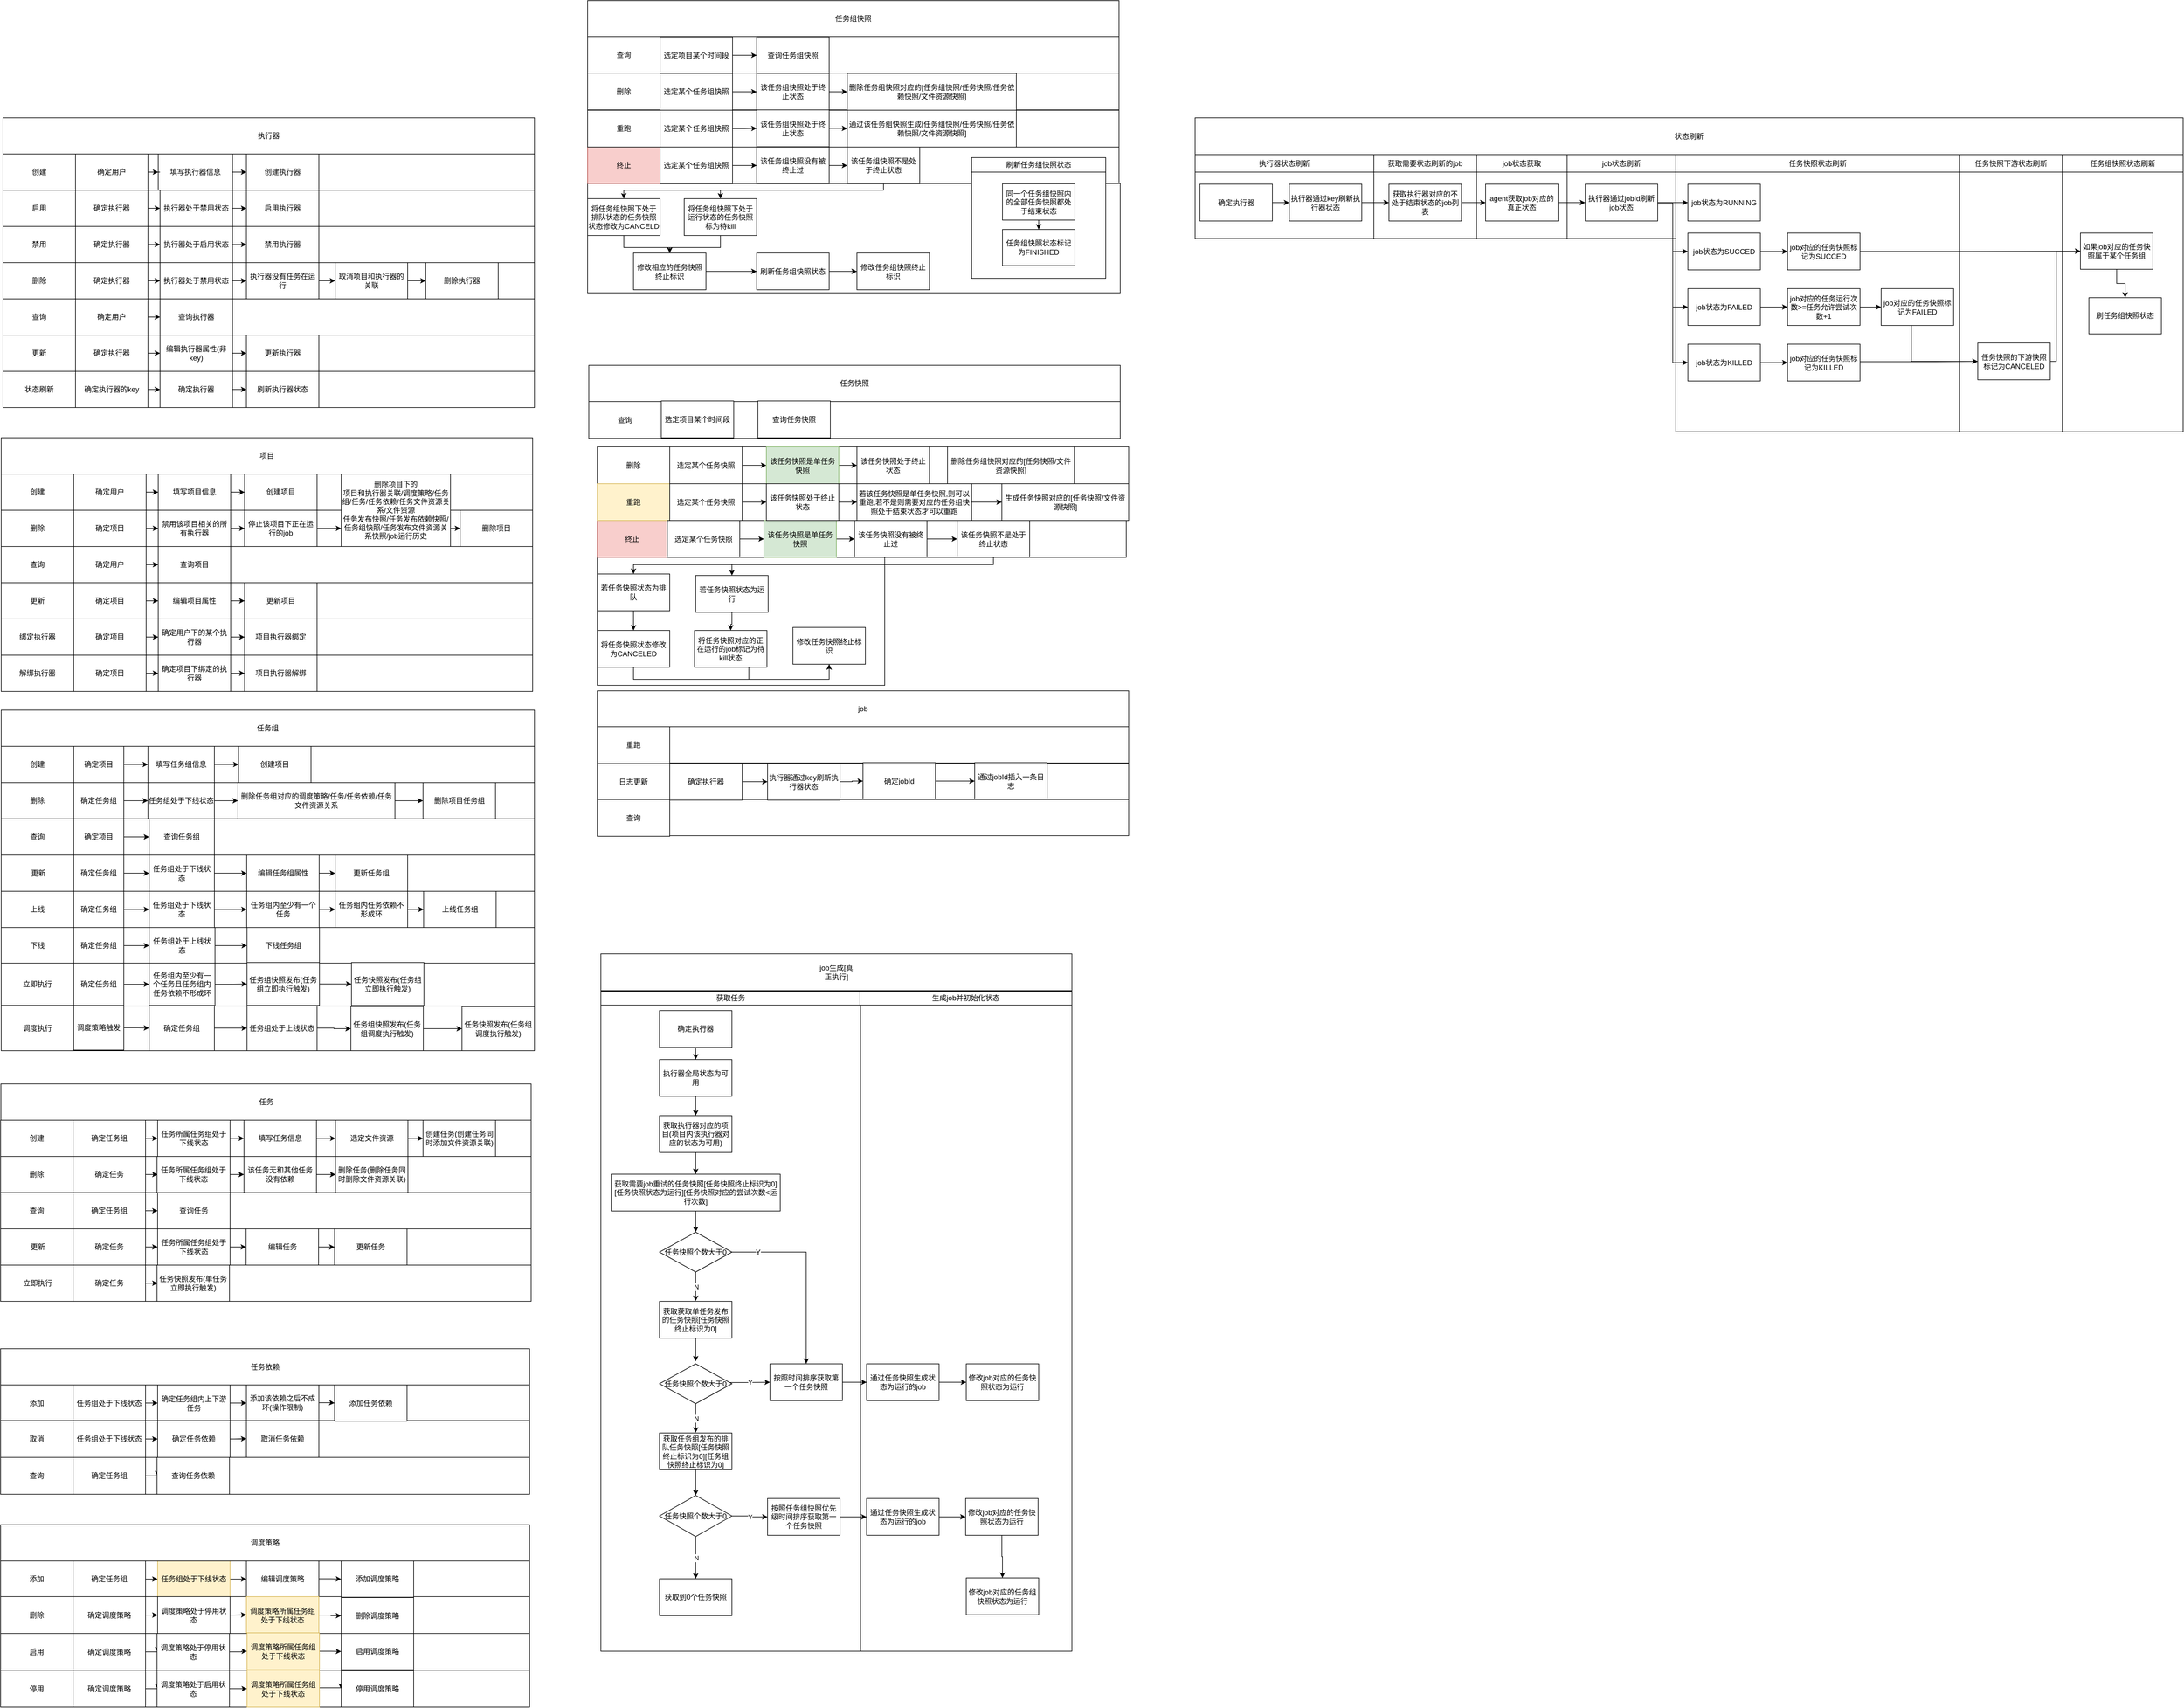 <mxfile pages="1" version="11.2.8" type="github"><diagram id="QJy8FBquUg6471CI0mbo" name="Page-1"><mxGraphModel dx="2235" dy="1901" grid="1" gridSize="10" guides="1" tooltips="1" connect="1" arrows="1" fold="1" page="1" pageScale="1" pageWidth="827" pageHeight="1169" math="0" shadow="0"><root><mxCell id="0"/><mxCell id="1" parent="0"/><mxCell id="0YfJbAxWY2kfpbJMo5Ti-363" value="" style="rounded=0;whiteSpace=wrap;html=1;" parent="1" vertex="1"><mxGeometry x="1038" y="-412" width="760" height="61" as="geometry"/></mxCell><mxCell id="xDmJbw8TGyV0t1AZ2GoZ-25" value="" style="rounded=0;whiteSpace=wrap;html=1;" vertex="1" parent="1"><mxGeometry x="918" y="-351" width="882" height="181" as="geometry"/></mxCell><mxCell id="xDmJbw8TGyV0t1AZ2GoZ-42" value="" style="rounded=0;whiteSpace=wrap;html=1;" vertex="1" parent="1"><mxGeometry x="1554" y="-370" width="222" height="176" as="geometry"/></mxCell><mxCell id="xDmJbw8TGyV0t1AZ2GoZ-8" value="" style="rounded=0;whiteSpace=wrap;html=1;" vertex="1" parent="1"><mxGeometry x="934" y="268" width="476" height="212" as="geometry"/></mxCell><mxCell id="xDmJbw8TGyV0t1AZ2GoZ-3" value="" style="rounded=0;whiteSpace=wrap;html=1;" vertex="1" parent="1"><mxGeometry x="1054" y="609" width="760" height="60" as="geometry"/></mxCell><mxCell id="xDmJbw8TGyV0t1AZ2GoZ-1" value="" style="rounded=0;whiteSpace=wrap;html=1;" vertex="1" parent="1"><mxGeometry x="1050" y="207" width="760" height="61" as="geometry"/></mxCell><mxCell id="V-AtM1k3PXx3-HZumMD--28" value="" style="rounded=0;whiteSpace=wrap;html=1;" parent="1" vertex="1"><mxGeometry x="3360" y="-370" width="200" height="430" as="geometry"/></mxCell><mxCell id="V-AtM1k3PXx3-HZumMD--58" value="" style="rounded=0;whiteSpace=wrap;html=1;" parent="1" vertex="1"><mxGeometry x="3190" y="-370" width="170" height="430" as="geometry"/></mxCell><mxCell id="V-AtM1k3PXx3-HZumMD--27" value="" style="rounded=0;whiteSpace=wrap;html=1;" parent="1" vertex="1"><mxGeometry x="2720" y="-370" width="470" height="430" as="geometry"/></mxCell><mxCell id="V-AtM1k3PXx3-HZumMD--23" value="" style="rounded=0;whiteSpace=wrap;html=1;" parent="1" vertex="1"><mxGeometry x="2540" y="-370" width="180" height="110" as="geometry"/></mxCell><mxCell id="V-AtM1k3PXx3-HZumMD--20" value="" style="rounded=0;whiteSpace=wrap;html=1;" parent="1" vertex="1"><mxGeometry x="2390" y="-370" width="150" height="110" as="geometry"/></mxCell><mxCell id="V-AtM1k3PXx3-HZumMD--17" value="" style="rounded=0;whiteSpace=wrap;html=1;" parent="1" vertex="1"><mxGeometry x="2220" y="-370" width="170" height="110" as="geometry"/></mxCell><mxCell id="V-AtM1k3PXx3-HZumMD--12" value="" style="rounded=0;whiteSpace=wrap;html=1;" parent="1" vertex="1"><mxGeometry x="1924" y="-370" width="296" height="110" as="geometry"/></mxCell><mxCell id="V-AtM1k3PXx3-HZumMD--9" value="" style="rounded=0;whiteSpace=wrap;html=1;" parent="1" vertex="1"><mxGeometry x="1370" y="1009.5" width="350" height="1070" as="geometry"/></mxCell><mxCell id="0YfJbAxWY2kfpbJMo5Ti-564" value="" style="rounded=0;whiteSpace=wrap;html=1;" parent="1" vertex="1"><mxGeometry x="940" y="1009.5" width="430" height="1070" as="geometry"/></mxCell><mxCell id="0YfJbAxWY2kfpbJMo5Ti-34" value="" style="rounded=0;whiteSpace=wrap;html=1;" parent="1" vertex="1"><mxGeometry x="-50" y="-400" width="880" height="420" as="geometry"/></mxCell><mxCell id="0YfJbAxWY2kfpbJMo5Ti-8" value="创建" style="rounded=0;whiteSpace=wrap;html=1;" parent="1" vertex="1"><mxGeometry x="-50" y="-400" width="120" height="60" as="geometry"/></mxCell><mxCell id="0YfJbAxWY2kfpbJMo5Ti-10" value="启用" style="rounded=0;whiteSpace=wrap;html=1;" parent="1" vertex="1"><mxGeometry x="-50" y="-340" width="120" height="60" as="geometry"/></mxCell><mxCell id="0YfJbAxWY2kfpbJMo5Ti-15" value="删除" style="rounded=0;whiteSpace=wrap;html=1;" parent="1" vertex="1"><mxGeometry x="-50" y="-220" width="120" height="60" as="geometry"/></mxCell><mxCell id="0YfJbAxWY2kfpbJMo5Ti-26" value="执行器" style="rounded=0;whiteSpace=wrap;html=1;" parent="1" vertex="1"><mxGeometry x="-50" y="-460" width="880" height="60" as="geometry"/></mxCell><mxCell id="0YfJbAxWY2kfpbJMo5Ti-27" value="项目" style="rounded=0;whiteSpace=wrap;html=1;" parent="1" vertex="1"><mxGeometry x="-53" y="70" width="880" height="60" as="geometry"/></mxCell><mxCell id="0YfJbAxWY2kfpbJMo5Ti-28" value="任务组" style="rounded=0;whiteSpace=wrap;html=1;" parent="1" vertex="1"><mxGeometry x="-53" y="521" width="883" height="60" as="geometry"/></mxCell><mxCell id="0YfJbAxWY2kfpbJMo5Ti-35" value="状态刷新" style="rounded=0;whiteSpace=wrap;html=1;" parent="1" vertex="1"><mxGeometry x="-50" y="-40" width="120" height="60" as="geometry"/></mxCell><mxCell id="0YfJbAxWY2kfpbJMo5Ti-36" value="查询" style="rounded=0;whiteSpace=wrap;html=1;" parent="1" vertex="1"><mxGeometry x="-50" y="-160" width="120" height="60" as="geometry"/></mxCell><mxCell id="0YfJbAxWY2kfpbJMo5Ti-43" value="" style="rounded=0;whiteSpace=wrap;html=1;" parent="1" vertex="1"><mxGeometry x="70" y="-400" width="760" height="60" as="geometry"/></mxCell><mxCell id="0YfJbAxWY2kfpbJMo5Ti-45" style="edgeStyle=orthogonalEdgeStyle;rounded=0;orthogonalLoop=1;jettySize=auto;html=1;entryX=0;entryY=0.5;entryDx=0;entryDy=0;" parent="1" source="0YfJbAxWY2kfpbJMo5Ti-11" target="0YfJbAxWY2kfpbJMo5Ti-44" edge="1"><mxGeometry relative="1" as="geometry"/></mxCell><mxCell id="0YfJbAxWY2kfpbJMo5Ti-11" value="填写执行器信息" style="rounded=0;whiteSpace=wrap;html=1;" parent="1" vertex="1"><mxGeometry x="207" y="-400" width="123" height="60" as="geometry"/></mxCell><mxCell id="0YfJbAxWY2kfpbJMo5Ti-44" value="创建执行器" style="rounded=0;whiteSpace=wrap;html=1;" parent="1" vertex="1"><mxGeometry x="353" y="-400" width="120" height="60" as="geometry"/></mxCell><mxCell id="0YfJbAxWY2kfpbJMo5Ti-46" value="" style="rounded=0;whiteSpace=wrap;html=1;" parent="1" vertex="1"><mxGeometry x="70" y="-340" width="760" height="60" as="geometry"/></mxCell><mxCell id="0YfJbAxWY2kfpbJMo5Ti-69" style="edgeStyle=orthogonalEdgeStyle;rounded=0;orthogonalLoop=1;jettySize=auto;html=1;entryX=0;entryY=0.5;entryDx=0;entryDy=0;" parent="1" source="0YfJbAxWY2kfpbJMo5Ti-47" target="0YfJbAxWY2kfpbJMo5Ti-54" edge="1"><mxGeometry relative="1" as="geometry"/></mxCell><mxCell id="0YfJbAxWY2kfpbJMo5Ti-47" value="确定执行器" style="rounded=0;whiteSpace=wrap;html=1;" parent="1" vertex="1"><mxGeometry x="70" y="-340" width="120" height="60" as="geometry"/></mxCell><mxCell id="0YfJbAxWY2kfpbJMo5Ti-48" value="启用执行器" style="rounded=0;whiteSpace=wrap;html=1;" parent="1" vertex="1"><mxGeometry x="353" y="-340" width="120" height="60" as="geometry"/></mxCell><mxCell id="0YfJbAxWY2kfpbJMo5Ti-50" value="" style="rounded=0;whiteSpace=wrap;html=1;" parent="1" vertex="1"><mxGeometry x="70" y="-220" width="760" height="60" as="geometry"/></mxCell><mxCell id="0YfJbAxWY2kfpbJMo5Ti-57" style="edgeStyle=orthogonalEdgeStyle;rounded=0;orthogonalLoop=1;jettySize=auto;html=1;entryX=0;entryY=0.5;entryDx=0;entryDy=0;" parent="1" source="0YfJbAxWY2kfpbJMo5Ti-51" target="0YfJbAxWY2kfpbJMo5Ti-52" edge="1"><mxGeometry relative="1" as="geometry"/></mxCell><mxCell id="0YfJbAxWY2kfpbJMo5Ti-51" value="确定执行器" style="rounded=0;whiteSpace=wrap;html=1;" parent="1" vertex="1"><mxGeometry x="70" y="-220" width="120" height="60" as="geometry"/></mxCell><mxCell id="0YfJbAxWY2kfpbJMo5Ti-59" style="edgeStyle=orthogonalEdgeStyle;rounded=0;orthogonalLoop=1;jettySize=auto;html=1;entryX=0;entryY=0.5;entryDx=0;entryDy=0;" parent="1" source="0YfJbAxWY2kfpbJMo5Ti-52" target="0YfJbAxWY2kfpbJMo5Ti-58" edge="1"><mxGeometry relative="1" as="geometry"/></mxCell><mxCell id="0YfJbAxWY2kfpbJMo5Ti-52" value="执行器处于禁用状态" style="rounded=0;whiteSpace=wrap;html=1;" parent="1" vertex="1"><mxGeometry x="210" y="-220" width="120" height="60" as="geometry"/></mxCell><mxCell id="0YfJbAxWY2kfpbJMo5Ti-62" style="edgeStyle=orthogonalEdgeStyle;rounded=0;orthogonalLoop=1;jettySize=auto;html=1;entryX=0;entryY=0.5;entryDx=0;entryDy=0;" parent="1" source="0YfJbAxWY2kfpbJMo5Ti-53" target="0YfJbAxWY2kfpbJMo5Ti-60" edge="1"><mxGeometry relative="1" as="geometry"/></mxCell><mxCell id="0YfJbAxWY2kfpbJMo5Ti-53" value="取消项目和执行器的关联" style="rounded=0;whiteSpace=wrap;html=1;" parent="1" vertex="1"><mxGeometry x="500" y="-220" width="120" height="60" as="geometry"/></mxCell><mxCell id="0YfJbAxWY2kfpbJMo5Ti-70" style="edgeStyle=orthogonalEdgeStyle;rounded=0;orthogonalLoop=1;jettySize=auto;html=1;entryX=0;entryY=0.5;entryDx=0;entryDy=0;" parent="1" source="0YfJbAxWY2kfpbJMo5Ti-54" target="0YfJbAxWY2kfpbJMo5Ti-48" edge="1"><mxGeometry relative="1" as="geometry"/></mxCell><mxCell id="0YfJbAxWY2kfpbJMo5Ti-54" value="执行器处于禁用状态" style="rounded=0;whiteSpace=wrap;html=1;" parent="1" vertex="1"><mxGeometry x="210" y="-340" width="120" height="60" as="geometry"/></mxCell><mxCell id="0YfJbAxWY2kfpbJMo5Ti-61" style="edgeStyle=orthogonalEdgeStyle;rounded=0;orthogonalLoop=1;jettySize=auto;html=1;entryX=0;entryY=0.5;entryDx=0;entryDy=0;" parent="1" source="0YfJbAxWY2kfpbJMo5Ti-58" target="0YfJbAxWY2kfpbJMo5Ti-53" edge="1"><mxGeometry relative="1" as="geometry"/></mxCell><mxCell id="0YfJbAxWY2kfpbJMo5Ti-58" value="执行器没有任务在运行" style="rounded=0;whiteSpace=wrap;html=1;" parent="1" vertex="1"><mxGeometry x="353" y="-220" width="120" height="60" as="geometry"/></mxCell><mxCell id="0YfJbAxWY2kfpbJMo5Ti-60" value="删除执行器" style="rounded=0;whiteSpace=wrap;html=1;" parent="1" vertex="1"><mxGeometry x="650" y="-220" width="120" height="60" as="geometry"/></mxCell><mxCell id="0YfJbAxWY2kfpbJMo5Ti-63" value="" style="rounded=0;whiteSpace=wrap;html=1;" parent="1" vertex="1"><mxGeometry x="70" y="-160" width="760" height="60" as="geometry"/></mxCell><mxCell id="0YfJbAxWY2kfpbJMo5Ti-64" value="查询执行器" style="rounded=0;whiteSpace=wrap;html=1;" parent="1" vertex="1"><mxGeometry x="210" y="-160" width="120" height="60" as="geometry"/></mxCell><mxCell id="0YfJbAxWY2kfpbJMo5Ti-66" style="edgeStyle=orthogonalEdgeStyle;rounded=0;orthogonalLoop=1;jettySize=auto;html=1;entryX=0;entryY=0.5;entryDx=0;entryDy=0;" parent="1" source="0YfJbAxWY2kfpbJMo5Ti-65" target="0YfJbAxWY2kfpbJMo5Ti-64" edge="1"><mxGeometry relative="1" as="geometry"/></mxCell><mxCell id="0YfJbAxWY2kfpbJMo5Ti-65" value="确定用户" style="rounded=0;whiteSpace=wrap;html=1;" parent="1" vertex="1"><mxGeometry x="70" y="-160" width="120" height="60" as="geometry"/></mxCell><mxCell id="0YfJbAxWY2kfpbJMo5Ti-67" value="禁用" style="rounded=0;whiteSpace=wrap;html=1;" parent="1" vertex="1"><mxGeometry x="-50" y="-280" width="120" height="60" as="geometry"/></mxCell><mxCell id="0YfJbAxWY2kfpbJMo5Ti-68" value="" style="rounded=0;whiteSpace=wrap;html=1;" parent="1" vertex="1"><mxGeometry x="70" y="-280" width="760" height="60" as="geometry"/></mxCell><mxCell id="0YfJbAxWY2kfpbJMo5Ti-75" style="edgeStyle=orthogonalEdgeStyle;rounded=0;orthogonalLoop=1;jettySize=auto;html=1;entryX=0;entryY=0.5;entryDx=0;entryDy=0;" parent="1" source="0YfJbAxWY2kfpbJMo5Ti-71" target="0YfJbAxWY2kfpbJMo5Ti-72" edge="1"><mxGeometry relative="1" as="geometry"/></mxCell><mxCell id="0YfJbAxWY2kfpbJMo5Ti-71" value="确定执行器" style="rounded=0;whiteSpace=wrap;html=1;" parent="1" vertex="1"><mxGeometry x="70" y="-280" width="120" height="60" as="geometry"/></mxCell><mxCell id="0YfJbAxWY2kfpbJMo5Ti-74" style="edgeStyle=orthogonalEdgeStyle;rounded=0;orthogonalLoop=1;jettySize=auto;html=1;entryX=0;entryY=0.5;entryDx=0;entryDy=0;" parent="1" source="0YfJbAxWY2kfpbJMo5Ti-72" target="0YfJbAxWY2kfpbJMo5Ti-73" edge="1"><mxGeometry relative="1" as="geometry"/></mxCell><mxCell id="0YfJbAxWY2kfpbJMo5Ti-72" value="执行器处于启用状态" style="rounded=0;whiteSpace=wrap;html=1;" parent="1" vertex="1"><mxGeometry x="210" y="-280" width="120" height="60" as="geometry"/></mxCell><mxCell id="0YfJbAxWY2kfpbJMo5Ti-73" value="禁用执行器" style="rounded=0;whiteSpace=wrap;html=1;" parent="1" vertex="1"><mxGeometry x="353" y="-280" width="120" height="60" as="geometry"/></mxCell><mxCell id="0YfJbAxWY2kfpbJMo5Ti-76" value="更新" style="rounded=0;whiteSpace=wrap;html=1;" parent="1" vertex="1"><mxGeometry x="-50" y="-100" width="120" height="60" as="geometry"/></mxCell><mxCell id="0YfJbAxWY2kfpbJMo5Ti-77" value="" style="rounded=0;whiteSpace=wrap;html=1;" parent="1" vertex="1"><mxGeometry x="70" y="-100" width="760" height="60" as="geometry"/></mxCell><mxCell id="0YfJbAxWY2kfpbJMo5Ti-80" style="edgeStyle=orthogonalEdgeStyle;rounded=0;orthogonalLoop=1;jettySize=auto;html=1;entryX=0;entryY=0.5;entryDx=0;entryDy=0;" parent="1" source="0YfJbAxWY2kfpbJMo5Ti-78" target="0YfJbAxWY2kfpbJMo5Ti-79" edge="1"><mxGeometry relative="1" as="geometry"/></mxCell><mxCell id="0YfJbAxWY2kfpbJMo5Ti-78" value="确定执行器" style="rounded=0;whiteSpace=wrap;html=1;" parent="1" vertex="1"><mxGeometry x="70" y="-100" width="120" height="60" as="geometry"/></mxCell><mxCell id="0YfJbAxWY2kfpbJMo5Ti-82" style="edgeStyle=orthogonalEdgeStyle;rounded=0;orthogonalLoop=1;jettySize=auto;html=1;entryX=0;entryY=0.5;entryDx=0;entryDy=0;" parent="1" source="0YfJbAxWY2kfpbJMo5Ti-79" target="0YfJbAxWY2kfpbJMo5Ti-81" edge="1"><mxGeometry relative="1" as="geometry"/></mxCell><mxCell id="0YfJbAxWY2kfpbJMo5Ti-79" value="编辑执行器属性(非key)" style="rounded=0;whiteSpace=wrap;html=1;" parent="1" vertex="1"><mxGeometry x="210" y="-100" width="120" height="60" as="geometry"/></mxCell><mxCell id="0YfJbAxWY2kfpbJMo5Ti-81" value="更新执行器" style="rounded=0;whiteSpace=wrap;html=1;" parent="1" vertex="1"><mxGeometry x="353" y="-100" width="120" height="60" as="geometry"/></mxCell><mxCell id="0YfJbAxWY2kfpbJMo5Ti-83" value="" style="rounded=0;whiteSpace=wrap;html=1;" parent="1" vertex="1"><mxGeometry x="70" y="-40" width="760" height="60" as="geometry"/></mxCell><mxCell id="0YfJbAxWY2kfpbJMo5Ti-86" style="edgeStyle=orthogonalEdgeStyle;rounded=0;orthogonalLoop=1;jettySize=auto;html=1;entryX=0;entryY=0.5;entryDx=0;entryDy=0;" parent="1" source="0YfJbAxWY2kfpbJMo5Ti-84" target="0YfJbAxWY2kfpbJMo5Ti-85" edge="1"><mxGeometry relative="1" as="geometry"/></mxCell><mxCell id="0YfJbAxWY2kfpbJMo5Ti-84" value="确定执行器的key" style="rounded=0;whiteSpace=wrap;html=1;" parent="1" vertex="1"><mxGeometry x="70" y="-40" width="120" height="60" as="geometry"/></mxCell><mxCell id="0YfJbAxWY2kfpbJMo5Ti-88" style="edgeStyle=orthogonalEdgeStyle;rounded=0;orthogonalLoop=1;jettySize=auto;html=1;entryX=0;entryY=0.5;entryDx=0;entryDy=0;" parent="1" source="0YfJbAxWY2kfpbJMo5Ti-85" target="0YfJbAxWY2kfpbJMo5Ti-87" edge="1"><mxGeometry relative="1" as="geometry"/></mxCell><mxCell id="0YfJbAxWY2kfpbJMo5Ti-85" value="确定执行器" style="rounded=0;whiteSpace=wrap;html=1;" parent="1" vertex="1"><mxGeometry x="210" y="-40" width="120" height="60" as="geometry"/></mxCell><mxCell id="0YfJbAxWY2kfpbJMo5Ti-87" value="刷新执行器状态" style="rounded=0;whiteSpace=wrap;html=1;" parent="1" vertex="1"><mxGeometry x="353" y="-40" width="120" height="60" as="geometry"/></mxCell><mxCell id="0YfJbAxWY2kfpbJMo5Ti-89" value="" style="rounded=0;whiteSpace=wrap;html=1;" parent="1" vertex="1"><mxGeometry x="-53" y="130" width="880" height="360" as="geometry"/></mxCell><mxCell id="0YfJbAxWY2kfpbJMo5Ti-90" value="创建" style="rounded=0;whiteSpace=wrap;html=1;" parent="1" vertex="1"><mxGeometry x="-53" y="130" width="120" height="60" as="geometry"/></mxCell><mxCell id="0YfJbAxWY2kfpbJMo5Ti-92" value="&lt;div&gt;删除&lt;/div&gt;" style="rounded=0;whiteSpace=wrap;html=1;" parent="1" vertex="1"><mxGeometry x="-53" y="190" width="120" height="60" as="geometry"/></mxCell><mxCell id="0YfJbAxWY2kfpbJMo5Ti-94" value="查询" style="rounded=0;whiteSpace=wrap;html=1;" parent="1" vertex="1"><mxGeometry x="-53" y="250" width="120" height="60" as="geometry"/></mxCell><mxCell id="0YfJbAxWY2kfpbJMo5Ti-95" value="" style="rounded=0;whiteSpace=wrap;html=1;" parent="1" vertex="1"><mxGeometry x="67" y="130" width="760" height="60" as="geometry"/></mxCell><mxCell id="0YfJbAxWY2kfpbJMo5Ti-96" style="edgeStyle=orthogonalEdgeStyle;rounded=0;orthogonalLoop=1;jettySize=auto;html=1;entryX=0;entryY=0.5;entryDx=0;entryDy=0;" parent="1" source="0YfJbAxWY2kfpbJMo5Ti-97" target="0YfJbAxWY2kfpbJMo5Ti-98" edge="1"><mxGeometry relative="1" as="geometry"/></mxCell><mxCell id="0YfJbAxWY2kfpbJMo5Ti-97" value="填写项目信息" style="rounded=0;whiteSpace=wrap;html=1;" parent="1" vertex="1"><mxGeometry x="207" y="130" width="120" height="60" as="geometry"/></mxCell><mxCell id="0YfJbAxWY2kfpbJMo5Ti-98" value="创建项目" style="rounded=0;whiteSpace=wrap;html=1;" parent="1" vertex="1"><mxGeometry x="350" y="130" width="120" height="60" as="geometry"/></mxCell><mxCell id="0YfJbAxWY2kfpbJMo5Ti-103" value="" style="rounded=0;whiteSpace=wrap;html=1;" parent="1" vertex="1"><mxGeometry x="67" y="190" width="760" height="60" as="geometry"/></mxCell><mxCell id="0YfJbAxWY2kfpbJMo5Ti-104" style="edgeStyle=orthogonalEdgeStyle;rounded=0;orthogonalLoop=1;jettySize=auto;html=1;entryX=0;entryY=0.5;entryDx=0;entryDy=0;" parent="1" source="0YfJbAxWY2kfpbJMo5Ti-105" target="0YfJbAxWY2kfpbJMo5Ti-107" edge="1"><mxGeometry relative="1" as="geometry"/></mxCell><mxCell id="0YfJbAxWY2kfpbJMo5Ti-105" value="确定项目" style="rounded=0;whiteSpace=wrap;html=1;" parent="1" vertex="1"><mxGeometry x="67" y="190" width="120" height="60" as="geometry"/></mxCell><mxCell id="0YfJbAxWY2kfpbJMo5Ti-106" style="edgeStyle=orthogonalEdgeStyle;rounded=0;orthogonalLoop=1;jettySize=auto;html=1;entryX=0;entryY=0.5;entryDx=0;entryDy=0;" parent="1" source="0YfJbAxWY2kfpbJMo5Ti-107" target="0YfJbAxWY2kfpbJMo5Ti-113" edge="1"><mxGeometry relative="1" as="geometry"/></mxCell><mxCell id="0YfJbAxWY2kfpbJMo5Ti-107" value="禁用该项目相关的所有执行器" style="rounded=0;whiteSpace=wrap;html=1;" parent="1" vertex="1"><mxGeometry x="207" y="190" width="120" height="60" as="geometry"/></mxCell><mxCell id="0YfJbAxWY2kfpbJMo5Ti-108" style="edgeStyle=orthogonalEdgeStyle;rounded=0;orthogonalLoop=1;jettySize=auto;html=1;entryX=0;entryY=0.5;entryDx=0;entryDy=0;" parent="1" source="0YfJbAxWY2kfpbJMo5Ti-109" target="0YfJbAxWY2kfpbJMo5Ti-114" edge="1"><mxGeometry relative="1" as="geometry"/></mxCell><mxCell id="0YfJbAxWY2kfpbJMo5Ti-218" style="edgeStyle=orthogonalEdgeStyle;rounded=0;orthogonalLoop=1;jettySize=auto;html=1;entryX=0;entryY=0.75;entryDx=0;entryDy=0;" parent="1" source="0YfJbAxWY2kfpbJMo5Ti-113" target="0YfJbAxWY2kfpbJMo5Ti-109" edge="1"><mxGeometry relative="1" as="geometry"/></mxCell><mxCell id="0YfJbAxWY2kfpbJMo5Ti-113" value="停止该项目下正在运行的job" style="rounded=0;whiteSpace=wrap;html=1;" parent="1" vertex="1"><mxGeometry x="350" y="190" width="120" height="60" as="geometry"/></mxCell><mxCell id="0YfJbAxWY2kfpbJMo5Ti-114" value="删除项目" style="rounded=0;whiteSpace=wrap;html=1;" parent="1" vertex="1"><mxGeometry x="707" y="190" width="120" height="60" as="geometry"/></mxCell><mxCell id="0YfJbAxWY2kfpbJMo5Ti-115" value="" style="rounded=0;whiteSpace=wrap;html=1;" parent="1" vertex="1"><mxGeometry x="67" y="250" width="760" height="60" as="geometry"/></mxCell><mxCell id="0YfJbAxWY2kfpbJMo5Ti-116" value="查询项目" style="rounded=0;whiteSpace=wrap;html=1;" parent="1" vertex="1"><mxGeometry x="207" y="250" width="120" height="60" as="geometry"/></mxCell><mxCell id="0YfJbAxWY2kfpbJMo5Ti-117" style="edgeStyle=orthogonalEdgeStyle;rounded=0;orthogonalLoop=1;jettySize=auto;html=1;entryX=0;entryY=0.5;entryDx=0;entryDy=0;" parent="1" source="0YfJbAxWY2kfpbJMo5Ti-118" target="0YfJbAxWY2kfpbJMo5Ti-116" edge="1"><mxGeometry relative="1" as="geometry"/></mxCell><mxCell id="0YfJbAxWY2kfpbJMo5Ti-118" value="确定用户" style="rounded=0;whiteSpace=wrap;html=1;" parent="1" vertex="1"><mxGeometry x="67" y="250" width="120" height="60" as="geometry"/></mxCell><mxCell id="0YfJbAxWY2kfpbJMo5Ti-126" value="更新" style="rounded=0;whiteSpace=wrap;html=1;" parent="1" vertex="1"><mxGeometry x="-53" y="310" width="120" height="60" as="geometry"/></mxCell><mxCell id="0YfJbAxWY2kfpbJMo5Ti-127" value="" style="rounded=0;whiteSpace=wrap;html=1;" parent="1" vertex="1"><mxGeometry x="67" y="310" width="760" height="60" as="geometry"/></mxCell><mxCell id="0YfJbAxWY2kfpbJMo5Ti-128" style="edgeStyle=orthogonalEdgeStyle;rounded=0;orthogonalLoop=1;jettySize=auto;html=1;entryX=0;entryY=0.5;entryDx=0;entryDy=0;" parent="1" source="0YfJbAxWY2kfpbJMo5Ti-129" target="0YfJbAxWY2kfpbJMo5Ti-131" edge="1"><mxGeometry relative="1" as="geometry"/></mxCell><mxCell id="0YfJbAxWY2kfpbJMo5Ti-129" value="确定项目" style="rounded=0;whiteSpace=wrap;html=1;" parent="1" vertex="1"><mxGeometry x="67" y="310" width="120" height="60" as="geometry"/></mxCell><mxCell id="0YfJbAxWY2kfpbJMo5Ti-130" style="edgeStyle=orthogonalEdgeStyle;rounded=0;orthogonalLoop=1;jettySize=auto;html=1;entryX=0;entryY=0.5;entryDx=0;entryDy=0;" parent="1" source="0YfJbAxWY2kfpbJMo5Ti-131" target="0YfJbAxWY2kfpbJMo5Ti-132" edge="1"><mxGeometry relative="1" as="geometry"/></mxCell><mxCell id="0YfJbAxWY2kfpbJMo5Ti-131" value="编辑项目属性" style="rounded=0;whiteSpace=wrap;html=1;" parent="1" vertex="1"><mxGeometry x="207" y="310" width="120" height="60" as="geometry"/></mxCell><mxCell id="0YfJbAxWY2kfpbJMo5Ti-132" value="更新项目" style="rounded=0;whiteSpace=wrap;html=1;" parent="1" vertex="1"><mxGeometry x="350" y="310" width="120" height="60" as="geometry"/></mxCell><mxCell id="0YfJbAxWY2kfpbJMo5Ti-140" style="edgeStyle=orthogonalEdgeStyle;rounded=0;orthogonalLoop=1;jettySize=auto;html=1;entryX=0;entryY=0.5;entryDx=0;entryDy=0;" parent="1" source="0YfJbAxWY2kfpbJMo5Ti-139" target="0YfJbAxWY2kfpbJMo5Ti-11" edge="1"><mxGeometry relative="1" as="geometry"/></mxCell><mxCell id="0YfJbAxWY2kfpbJMo5Ti-139" value="确定用户" style="rounded=0;whiteSpace=wrap;html=1;" parent="1" vertex="1"><mxGeometry x="70" y="-400" width="120" height="60" as="geometry"/></mxCell><mxCell id="0YfJbAxWY2kfpbJMo5Ti-142" style="edgeStyle=orthogonalEdgeStyle;rounded=0;orthogonalLoop=1;jettySize=auto;html=1;entryX=0;entryY=0.5;entryDx=0;entryDy=0;" parent="1" source="0YfJbAxWY2kfpbJMo5Ti-141" target="0YfJbAxWY2kfpbJMo5Ti-97" edge="1"><mxGeometry relative="1" as="geometry"/></mxCell><mxCell id="0YfJbAxWY2kfpbJMo5Ti-141" value="确定用户" style="rounded=0;whiteSpace=wrap;html=1;" parent="1" vertex="1"><mxGeometry x="67" y="130" width="120" height="60" as="geometry"/></mxCell><mxCell id="0YfJbAxWY2kfpbJMo5Ti-143" value="" style="rounded=0;whiteSpace=wrap;html=1;" parent="1" vertex="1"><mxGeometry x="-53" y="581" width="883" height="499" as="geometry"/></mxCell><mxCell id="0YfJbAxWY2kfpbJMo5Ti-144" value="创建" style="rounded=0;whiteSpace=wrap;html=1;" parent="1" vertex="1"><mxGeometry x="-53" y="581" width="120" height="60" as="geometry"/></mxCell><mxCell id="0YfJbAxWY2kfpbJMo5Ti-145" value="&lt;div&gt;删除&lt;/div&gt;" style="rounded=0;whiteSpace=wrap;html=1;" parent="1" vertex="1"><mxGeometry x="-53" y="641" width="120" height="60" as="geometry"/></mxCell><mxCell id="0YfJbAxWY2kfpbJMo5Ti-146" value="查询" style="rounded=0;whiteSpace=wrap;html=1;" parent="1" vertex="1"><mxGeometry x="-53" y="701" width="120" height="60" as="geometry"/></mxCell><mxCell id="0YfJbAxWY2kfpbJMo5Ti-147" value="" style="rounded=0;whiteSpace=wrap;html=1;" parent="1" vertex="1"><mxGeometry x="67" y="581" width="763" height="60" as="geometry"/></mxCell><mxCell id="0YfJbAxWY2kfpbJMo5Ti-148" style="edgeStyle=orthogonalEdgeStyle;rounded=0;orthogonalLoop=1;jettySize=auto;html=1;entryX=0;entryY=0.5;entryDx=0;entryDy=0;" parent="1" source="0YfJbAxWY2kfpbJMo5Ti-149" target="0YfJbAxWY2kfpbJMo5Ti-150" edge="1"><mxGeometry relative="1" as="geometry"/></mxCell><mxCell id="0YfJbAxWY2kfpbJMo5Ti-149" value="填写任务组信息" style="rounded=0;whiteSpace=wrap;html=1;" parent="1" vertex="1"><mxGeometry x="190" y="581" width="110" height="60" as="geometry"/></mxCell><mxCell id="0YfJbAxWY2kfpbJMo5Ti-150" value="创建项目" style="rounded=0;whiteSpace=wrap;html=1;" parent="1" vertex="1"><mxGeometry x="340" y="581" width="120" height="60" as="geometry"/></mxCell><mxCell id="0YfJbAxWY2kfpbJMo5Ti-151" value="" style="rounded=0;whiteSpace=wrap;html=1;" parent="1" vertex="1"><mxGeometry x="67" y="641" width="763" height="60" as="geometry"/></mxCell><mxCell id="0YfJbAxWY2kfpbJMo5Ti-152" style="edgeStyle=orthogonalEdgeStyle;rounded=0;orthogonalLoop=1;jettySize=auto;html=1;entryX=0;entryY=0.5;entryDx=0;entryDy=0;" parent="1" source="0YfJbAxWY2kfpbJMo5Ti-153" target="0YfJbAxWY2kfpbJMo5Ti-155" edge="1"><mxGeometry relative="1" as="geometry"/></mxCell><mxCell id="0YfJbAxWY2kfpbJMo5Ti-153" value="确定任务组" style="rounded=0;whiteSpace=wrap;html=1;" parent="1" vertex="1"><mxGeometry x="67" y="641" width="83" height="60" as="geometry"/></mxCell><mxCell id="0YfJbAxWY2kfpbJMo5Ti-154" style="edgeStyle=orthogonalEdgeStyle;rounded=0;orthogonalLoop=1;jettySize=auto;html=1;entryX=0;entryY=0.5;entryDx=0;entryDy=0;" parent="1" source="0YfJbAxWY2kfpbJMo5Ti-155" target="0YfJbAxWY2kfpbJMo5Ti-159" edge="1"><mxGeometry relative="1" as="geometry"/></mxCell><mxCell id="0YfJbAxWY2kfpbJMo5Ti-155" value="任务组处于下线状态" style="rounded=0;whiteSpace=wrap;html=1;" parent="1" vertex="1"><mxGeometry x="190" y="641" width="110" height="60" as="geometry"/></mxCell><mxCell id="0YfJbAxWY2kfpbJMo5Ti-175" style="edgeStyle=orthogonalEdgeStyle;rounded=0;orthogonalLoop=1;jettySize=auto;html=1;entryX=0;entryY=0.5;entryDx=0;entryDy=0;" parent="1" source="0YfJbAxWY2kfpbJMo5Ti-159" target="0YfJbAxWY2kfpbJMo5Ti-160" edge="1"><mxGeometry relative="1" as="geometry"/></mxCell><mxCell id="0YfJbAxWY2kfpbJMo5Ti-159" value="删除任务组对应的调度策略/任务/任务依赖/任务文件资源关系" style="rounded=0;whiteSpace=wrap;html=1;" parent="1" vertex="1"><mxGeometry x="339" y="641" width="260" height="60" as="geometry"/></mxCell><mxCell id="0YfJbAxWY2kfpbJMo5Ti-160" value="删除项目任务组" style="rounded=0;whiteSpace=wrap;html=1;" parent="1" vertex="1"><mxGeometry x="645.5" y="641" width="120" height="60" as="geometry"/></mxCell><mxCell id="0YfJbAxWY2kfpbJMo5Ti-161" value="" style="rounded=0;whiteSpace=wrap;html=1;" parent="1" vertex="1"><mxGeometry x="67" y="701" width="763" height="60" as="geometry"/></mxCell><mxCell id="0YfJbAxWY2kfpbJMo5Ti-162" value="查询任务组" style="rounded=0;whiteSpace=wrap;html=1;" parent="1" vertex="1"><mxGeometry x="192" y="701" width="108" height="60" as="geometry"/></mxCell><mxCell id="0YfJbAxWY2kfpbJMo5Ti-163" style="edgeStyle=orthogonalEdgeStyle;rounded=0;orthogonalLoop=1;jettySize=auto;html=1;entryX=0;entryY=0.5;entryDx=0;entryDy=0;" parent="1" source="0YfJbAxWY2kfpbJMo5Ti-164" target="0YfJbAxWY2kfpbJMo5Ti-162" edge="1"><mxGeometry relative="1" as="geometry"/></mxCell><mxCell id="0YfJbAxWY2kfpbJMo5Ti-164" value="确定项目" style="rounded=0;whiteSpace=wrap;html=1;" parent="1" vertex="1"><mxGeometry x="67" y="701" width="83" height="60" as="geometry"/></mxCell><mxCell id="0YfJbAxWY2kfpbJMo5Ti-165" value="更新" style="rounded=0;whiteSpace=wrap;html=1;" parent="1" vertex="1"><mxGeometry x="-53" y="761" width="123" height="60" as="geometry"/></mxCell><mxCell id="0YfJbAxWY2kfpbJMo5Ti-166" value="" style="rounded=0;whiteSpace=wrap;html=1;" parent="1" vertex="1"><mxGeometry x="67" y="761" width="763" height="60" as="geometry"/></mxCell><mxCell id="0YfJbAxWY2kfpbJMo5Ti-177" style="edgeStyle=orthogonalEdgeStyle;rounded=0;orthogonalLoop=1;jettySize=auto;html=1;entryX=0;entryY=0.5;entryDx=0;entryDy=0;" parent="1" source="0YfJbAxWY2kfpbJMo5Ti-168" target="0YfJbAxWY2kfpbJMo5Ti-176" edge="1"><mxGeometry relative="1" as="geometry"/></mxCell><mxCell id="0YfJbAxWY2kfpbJMo5Ti-168" value="确定任务组" style="rounded=0;whiteSpace=wrap;html=1;" parent="1" vertex="1"><mxGeometry x="67" y="761" width="83" height="60" as="geometry"/></mxCell><mxCell id="0YfJbAxWY2kfpbJMo5Ti-169" style="edgeStyle=orthogonalEdgeStyle;rounded=0;orthogonalLoop=1;jettySize=auto;html=1;entryX=0;entryY=0.5;entryDx=0;entryDy=0;" parent="1" source="0YfJbAxWY2kfpbJMo5Ti-170" target="0YfJbAxWY2kfpbJMo5Ti-171" edge="1"><mxGeometry relative="1" as="geometry"/></mxCell><mxCell id="0YfJbAxWY2kfpbJMo5Ti-170" value="编辑任务组属性" style="rounded=0;whiteSpace=wrap;html=1;" parent="1" vertex="1"><mxGeometry x="353.5" y="761" width="120" height="60" as="geometry"/></mxCell><mxCell id="0YfJbAxWY2kfpbJMo5Ti-171" value="更新任务组" style="rounded=0;whiteSpace=wrap;html=1;" parent="1" vertex="1"><mxGeometry x="500" y="761" width="120" height="60" as="geometry"/></mxCell><mxCell id="0YfJbAxWY2kfpbJMo5Ti-172" style="edgeStyle=orthogonalEdgeStyle;rounded=0;orthogonalLoop=1;jettySize=auto;html=1;entryX=0;entryY=0.5;entryDx=0;entryDy=0;" parent="1" source="0YfJbAxWY2kfpbJMo5Ti-173" target="0YfJbAxWY2kfpbJMo5Ti-149" edge="1"><mxGeometry relative="1" as="geometry"/></mxCell><mxCell id="0YfJbAxWY2kfpbJMo5Ti-173" value="确定项目" style="rounded=0;whiteSpace=wrap;html=1;" parent="1" vertex="1"><mxGeometry x="67" y="581" width="83" height="60" as="geometry"/></mxCell><mxCell id="0YfJbAxWY2kfpbJMo5Ti-178" style="edgeStyle=orthogonalEdgeStyle;rounded=0;orthogonalLoop=1;jettySize=auto;html=1;entryX=0;entryY=0.5;entryDx=0;entryDy=0;" parent="1" source="0YfJbAxWY2kfpbJMo5Ti-176" target="0YfJbAxWY2kfpbJMo5Ti-170" edge="1"><mxGeometry relative="1" as="geometry"/></mxCell><mxCell id="0YfJbAxWY2kfpbJMo5Ti-176" value="任务组处于下线状态" style="rounded=0;whiteSpace=wrap;html=1;" parent="1" vertex="1"><mxGeometry x="192" y="761" width="108" height="60" as="geometry"/></mxCell><mxCell id="0YfJbAxWY2kfpbJMo5Ti-179" value="上线" style="rounded=0;whiteSpace=wrap;html=1;" parent="1" vertex="1"><mxGeometry x="-53" y="821" width="120" height="60" as="geometry"/></mxCell><mxCell id="0YfJbAxWY2kfpbJMo5Ti-180" value="" style="rounded=0;whiteSpace=wrap;html=1;" parent="1" vertex="1"><mxGeometry x="67" y="821" width="763" height="60" as="geometry"/></mxCell><mxCell id="0YfJbAxWY2kfpbJMo5Ti-194" style="edgeStyle=orthogonalEdgeStyle;rounded=0;orthogonalLoop=1;jettySize=auto;html=1;entryX=0;entryY=0.5;entryDx=0;entryDy=0;" parent="1" source="0YfJbAxWY2kfpbJMo5Ti-181" target="0YfJbAxWY2kfpbJMo5Ti-193" edge="1"><mxGeometry relative="1" as="geometry"/></mxCell><mxCell id="0YfJbAxWY2kfpbJMo5Ti-181" value="任务组内至少有一个任务" style="rounded=0;whiteSpace=wrap;html=1;" parent="1" vertex="1"><mxGeometry x="353.5" y="821" width="120" height="60" as="geometry"/></mxCell><mxCell id="0YfJbAxWY2kfpbJMo5Ti-198" style="edgeStyle=orthogonalEdgeStyle;rounded=0;orthogonalLoop=1;jettySize=auto;html=1;entryX=0;entryY=0.5;entryDx=0;entryDy=0;" parent="1" source="0YfJbAxWY2kfpbJMo5Ti-183" target="0YfJbAxWY2kfpbJMo5Ti-197" edge="1"><mxGeometry relative="1" as="geometry"/></mxCell><mxCell id="0YfJbAxWY2kfpbJMo5Ti-183" value="确定任务组" style="rounded=0;whiteSpace=wrap;html=1;" parent="1" vertex="1"><mxGeometry x="67" y="821" width="83" height="60" as="geometry"/></mxCell><mxCell id="0YfJbAxWY2kfpbJMo5Ti-184" value="下线" style="rounded=0;whiteSpace=wrap;html=1;" parent="1" vertex="1"><mxGeometry x="-53" y="881" width="120" height="60" as="geometry"/></mxCell><mxCell id="0YfJbAxWY2kfpbJMo5Ti-185" value="" style="rounded=0;whiteSpace=wrap;html=1;" parent="1" vertex="1"><mxGeometry x="67" y="881" width="763" height="59" as="geometry"/></mxCell><mxCell id="0YfJbAxWY2kfpbJMo5Ti-186" style="edgeStyle=orthogonalEdgeStyle;rounded=0;orthogonalLoop=1;jettySize=auto;html=1;entryX=0;entryY=0.5;entryDx=0;entryDy=0;" parent="1" source="0YfJbAxWY2kfpbJMo5Ti-187" target="0YfJbAxWY2kfpbJMo5Ti-192" edge="1"><mxGeometry relative="1" as="geometry"/></mxCell><mxCell id="0YfJbAxWY2kfpbJMo5Ti-187" value="确定任务组" style="rounded=0;whiteSpace=wrap;html=1;" parent="1" vertex="1"><mxGeometry x="67" y="881" width="83" height="60" as="geometry"/></mxCell><mxCell id="0YfJbAxWY2kfpbJMo5Ti-188" style="edgeStyle=orthogonalEdgeStyle;rounded=0;orthogonalLoop=1;jettySize=auto;html=1;entryX=0;entryY=0.5;entryDx=0;entryDy=0;" parent="1" edge="1"><mxGeometry relative="1" as="geometry"><mxPoint x="473.5" y="839" as="sourcePoint"/></mxGeometry></mxCell><mxCell id="0YfJbAxWY2kfpbJMo5Ti-191" style="edgeStyle=orthogonalEdgeStyle;rounded=0;orthogonalLoop=1;jettySize=auto;html=1;entryX=0;entryY=0.5;entryDx=0;entryDy=0;" parent="1" source="0YfJbAxWY2kfpbJMo5Ti-192" edge="1"><mxGeometry relative="1" as="geometry"><mxPoint x="354" y="911" as="targetPoint"/></mxGeometry></mxCell><mxCell id="0YfJbAxWY2kfpbJMo5Ti-192" value="任务组处于上线状态" style="rounded=0;whiteSpace=wrap;html=1;" parent="1" vertex="1"><mxGeometry x="192" y="881" width="109" height="60" as="geometry"/></mxCell><mxCell id="0YfJbAxWY2kfpbJMo5Ti-196" style="edgeStyle=orthogonalEdgeStyle;rounded=0;orthogonalLoop=1;jettySize=auto;html=1;entryX=0;entryY=0.5;entryDx=0;entryDy=0;" parent="1" source="0YfJbAxWY2kfpbJMo5Ti-193" target="0YfJbAxWY2kfpbJMo5Ti-195" edge="1"><mxGeometry relative="1" as="geometry"/></mxCell><mxCell id="0YfJbAxWY2kfpbJMo5Ti-193" value="任务组内任务依赖不形成环" style="rounded=0;whiteSpace=wrap;html=1;" parent="1" vertex="1"><mxGeometry x="500" y="821" width="120" height="60" as="geometry"/></mxCell><mxCell id="0YfJbAxWY2kfpbJMo5Ti-195" value="上线任务组" style="rounded=0;whiteSpace=wrap;html=1;" parent="1" vertex="1"><mxGeometry x="646.5" y="821" width="120" height="60" as="geometry"/></mxCell><mxCell id="0YfJbAxWY2kfpbJMo5Ti-199" style="edgeStyle=orthogonalEdgeStyle;rounded=0;orthogonalLoop=1;jettySize=auto;html=1;entryX=0;entryY=0.5;entryDx=0;entryDy=0;" parent="1" source="0YfJbAxWY2kfpbJMo5Ti-197" target="0YfJbAxWY2kfpbJMo5Ti-181" edge="1"><mxGeometry relative="1" as="geometry"/></mxCell><mxCell id="0YfJbAxWY2kfpbJMo5Ti-197" value="任务组处于下线状态" style="rounded=0;whiteSpace=wrap;html=1;" parent="1" vertex="1"><mxGeometry x="192" y="821" width="108" height="60" as="geometry"/></mxCell><mxCell id="0YfJbAxWY2kfpbJMo5Ti-200" value="下线任务组" style="rounded=0;whiteSpace=wrap;html=1;" parent="1" vertex="1"><mxGeometry x="354" y="881" width="120" height="59" as="geometry"/></mxCell><mxCell id="0YfJbAxWY2kfpbJMo5Ti-202" value="绑定执行器" style="rounded=0;whiteSpace=wrap;html=1;" parent="1" vertex="1"><mxGeometry x="-53" y="370" width="120" height="60" as="geometry"/></mxCell><mxCell id="0YfJbAxWY2kfpbJMo5Ti-203" value="" style="rounded=0;whiteSpace=wrap;html=1;" parent="1" vertex="1"><mxGeometry x="67" y="370" width="760" height="60" as="geometry"/></mxCell><mxCell id="0YfJbAxWY2kfpbJMo5Ti-204" style="edgeStyle=orthogonalEdgeStyle;rounded=0;orthogonalLoop=1;jettySize=auto;html=1;entryX=0;entryY=0.5;entryDx=0;entryDy=0;" parent="1" source="0YfJbAxWY2kfpbJMo5Ti-205" target="0YfJbAxWY2kfpbJMo5Ti-207" edge="1"><mxGeometry relative="1" as="geometry"/></mxCell><mxCell id="0YfJbAxWY2kfpbJMo5Ti-205" value="确定项目" style="rounded=0;whiteSpace=wrap;html=1;" parent="1" vertex="1"><mxGeometry x="67" y="370" width="120" height="60" as="geometry"/></mxCell><mxCell id="0YfJbAxWY2kfpbJMo5Ti-206" style="edgeStyle=orthogonalEdgeStyle;rounded=0;orthogonalLoop=1;jettySize=auto;html=1;entryX=0;entryY=0.5;entryDx=0;entryDy=0;" parent="1" source="0YfJbAxWY2kfpbJMo5Ti-207" target="0YfJbAxWY2kfpbJMo5Ti-208" edge="1"><mxGeometry relative="1" as="geometry"/></mxCell><mxCell id="0YfJbAxWY2kfpbJMo5Ti-207" value="确定用户下的某个执行器" style="rounded=0;whiteSpace=wrap;html=1;" parent="1" vertex="1"><mxGeometry x="207" y="370" width="120" height="60" as="geometry"/></mxCell><mxCell id="0YfJbAxWY2kfpbJMo5Ti-208" value="项目执行器绑定" style="rounded=0;whiteSpace=wrap;html=1;" parent="1" vertex="1"><mxGeometry x="350" y="370" width="120" height="60" as="geometry"/></mxCell><mxCell id="0YfJbAxWY2kfpbJMo5Ti-209" value="解绑执行器" style="rounded=0;whiteSpace=wrap;html=1;" parent="1" vertex="1"><mxGeometry x="-53" y="430" width="120" height="60" as="geometry"/></mxCell><mxCell id="0YfJbAxWY2kfpbJMo5Ti-210" value="" style="rounded=0;whiteSpace=wrap;html=1;" parent="1" vertex="1"><mxGeometry x="67" y="430" width="760" height="60" as="geometry"/></mxCell><mxCell id="0YfJbAxWY2kfpbJMo5Ti-211" style="edgeStyle=orthogonalEdgeStyle;rounded=0;orthogonalLoop=1;jettySize=auto;html=1;entryX=0;entryY=0.5;entryDx=0;entryDy=0;" parent="1" source="0YfJbAxWY2kfpbJMo5Ti-212" target="0YfJbAxWY2kfpbJMo5Ti-214" edge="1"><mxGeometry relative="1" as="geometry"/></mxCell><mxCell id="0YfJbAxWY2kfpbJMo5Ti-212" value="确定项目" style="rounded=0;whiteSpace=wrap;html=1;" parent="1" vertex="1"><mxGeometry x="67" y="430" width="120" height="60" as="geometry"/></mxCell><mxCell id="0YfJbAxWY2kfpbJMo5Ti-213" style="edgeStyle=orthogonalEdgeStyle;rounded=0;orthogonalLoop=1;jettySize=auto;html=1;entryX=0;entryY=0.5;entryDx=0;entryDy=0;" parent="1" source="0YfJbAxWY2kfpbJMo5Ti-214" target="0YfJbAxWY2kfpbJMo5Ti-215" edge="1"><mxGeometry relative="1" as="geometry"/></mxCell><mxCell id="0YfJbAxWY2kfpbJMo5Ti-214" value="确定项目下绑定的执行器" style="rounded=0;whiteSpace=wrap;html=1;" parent="1" vertex="1"><mxGeometry x="207" y="430" width="120" height="60" as="geometry"/></mxCell><mxCell id="0YfJbAxWY2kfpbJMo5Ti-215" value="项目执行器解绑" style="rounded=0;whiteSpace=wrap;html=1;" parent="1" vertex="1"><mxGeometry x="350" y="430" width="120" height="60" as="geometry"/></mxCell><mxCell id="0YfJbAxWY2kfpbJMo5Ti-217" style="edgeStyle=orthogonalEdgeStyle;rounded=0;orthogonalLoop=1;jettySize=auto;html=1;entryX=0;entryY=0.5;entryDx=0;entryDy=0;" parent="1" source="0YfJbAxWY2kfpbJMo5Ti-109" target="0YfJbAxWY2kfpbJMo5Ti-114" edge="1"><mxGeometry relative="1" as="geometry"><Array as="points"><mxPoint x="691" y="220"/><mxPoint x="691" y="220"/></Array></mxGeometry></mxCell><mxCell id="0YfJbAxWY2kfpbJMo5Ti-109" value="&lt;div&gt;删除项目下的&lt;/div&gt;&lt;div&gt;项目和执行器关联/调度策略/任务组/任务/任务依赖/任务文件资源关系/文件资源&lt;/div&gt;&lt;div&gt;任务发布快照/任务发布依赖快照/任务组快照/任务发布文件资源关系快照/job运行历史&lt;/div&gt;" style="rounded=0;whiteSpace=wrap;html=1;" parent="1" vertex="1"><mxGeometry x="510" y="130" width="181" height="120" as="geometry"/></mxCell><mxCell id="0YfJbAxWY2kfpbJMo5Ti-219" value="任务" style="rounded=0;whiteSpace=wrap;html=1;" parent="1" vertex="1"><mxGeometry x="-53.5" y="1140" width="878" height="60" as="geometry"/></mxCell><mxCell id="0YfJbAxWY2kfpbJMo5Ti-220" value="" style="rounded=0;whiteSpace=wrap;html=1;" parent="1" vertex="1"><mxGeometry x="-53.5" y="1200" width="878" height="300" as="geometry"/></mxCell><mxCell id="0YfJbAxWY2kfpbJMo5Ti-221" value="创建" style="rounded=0;whiteSpace=wrap;html=1;" parent="1" vertex="1"><mxGeometry x="-54" y="1200" width="120" height="60" as="geometry"/></mxCell><mxCell id="0YfJbAxWY2kfpbJMo5Ti-222" value="&lt;div&gt;删除&lt;/div&gt;" style="rounded=0;whiteSpace=wrap;html=1;" parent="1" vertex="1"><mxGeometry x="-54" y="1260" width="120" height="60" as="geometry"/></mxCell><mxCell id="0YfJbAxWY2kfpbJMo5Ti-223" value="查询" style="rounded=0;whiteSpace=wrap;html=1;" parent="1" vertex="1"><mxGeometry x="-54" y="1320" width="120" height="60" as="geometry"/></mxCell><mxCell id="0YfJbAxWY2kfpbJMo5Ti-224" value="" style="rounded=0;whiteSpace=wrap;html=1;" parent="1" vertex="1"><mxGeometry x="66.5" y="1200" width="758" height="60" as="geometry"/></mxCell><mxCell id="0YfJbAxWY2kfpbJMo5Ti-270" style="edgeStyle=orthogonalEdgeStyle;rounded=0;orthogonalLoop=1;jettySize=auto;html=1;entryX=0;entryY=0.5;entryDx=0;entryDy=0;" parent="1" source="0YfJbAxWY2kfpbJMo5Ti-226" target="0YfJbAxWY2kfpbJMo5Ti-269" edge="1"><mxGeometry relative="1" as="geometry"/></mxCell><mxCell id="0YfJbAxWY2kfpbJMo5Ti-226" value="任务所属任务组处于下线状态" style="rounded=0;whiteSpace=wrap;html=1;" parent="1" vertex="1"><mxGeometry x="206" y="1200" width="120" height="60" as="geometry"/></mxCell><mxCell id="0YfJbAxWY2kfpbJMo5Ti-227" value="创建任务(创建任务同时添加文件资源关联)" style="rounded=0;whiteSpace=wrap;html=1;" parent="1" vertex="1"><mxGeometry x="645.5" y="1200" width="120" height="60" as="geometry"/></mxCell><mxCell id="0YfJbAxWY2kfpbJMo5Ti-228" value="" style="rounded=0;whiteSpace=wrap;html=1;" parent="1" vertex="1"><mxGeometry x="66.5" y="1260" width="758" height="60" as="geometry"/></mxCell><mxCell id="0YfJbAxWY2kfpbJMo5Ti-229" style="edgeStyle=orthogonalEdgeStyle;rounded=0;orthogonalLoop=1;jettySize=auto;html=1;entryX=0;entryY=0.5;entryDx=0;entryDy=0;" parent="1" source="0YfJbAxWY2kfpbJMo5Ti-230" edge="1"><mxGeometry relative="1" as="geometry"><mxPoint x="206" y="1290" as="targetPoint"/></mxGeometry></mxCell><mxCell id="0YfJbAxWY2kfpbJMo5Ti-230" value="确定任务" style="rounded=0;whiteSpace=wrap;html=1;" parent="1" vertex="1"><mxGeometry x="66" y="1260" width="120" height="60" as="geometry"/></mxCell><mxCell id="0YfJbAxWY2kfpbJMo5Ti-283" style="edgeStyle=orthogonalEdgeStyle;rounded=0;orthogonalLoop=1;jettySize=auto;html=1;entryX=0;entryY=0.5;entryDx=0;entryDy=0;" parent="1" source="0YfJbAxWY2kfpbJMo5Ti-235" edge="1"><mxGeometry relative="1" as="geometry"><mxPoint x="500.5" y="1290" as="targetPoint"/></mxGeometry></mxCell><mxCell id="0YfJbAxWY2kfpbJMo5Ti-234" value="&lt;span style=&quot;white-space: normal&quot;&gt;任务所属任务组处于下线状态&lt;/span&gt;" style="rounded=0;whiteSpace=wrap;html=1;" parent="1" vertex="1"><mxGeometry x="205" y="1260" width="121" height="60" as="geometry"/></mxCell><mxCell id="0YfJbAxWY2kfpbJMo5Ti-286" style="edgeStyle=orthogonalEdgeStyle;rounded=0;orthogonalLoop=1;jettySize=auto;html=1;entryX=0;entryY=0.5;entryDx=0;entryDy=0;" parent="1" source="0YfJbAxWY2kfpbJMo5Ti-235" target="0YfJbAxWY2kfpbJMo5Ti-285" edge="1"><mxGeometry relative="1" as="geometry"/></mxCell><mxCell id="0YfJbAxWY2kfpbJMo5Ti-236" value="" style="rounded=0;whiteSpace=wrap;html=1;" parent="1" vertex="1"><mxGeometry x="66.5" y="1320" width="758" height="60" as="geometry"/></mxCell><mxCell id="0YfJbAxWY2kfpbJMo5Ti-237" value="查询任务" style="rounded=0;whiteSpace=wrap;html=1;" parent="1" vertex="1"><mxGeometry x="206" y="1320" width="120" height="60" as="geometry"/></mxCell><mxCell id="0YfJbAxWY2kfpbJMo5Ti-238" style="edgeStyle=orthogonalEdgeStyle;rounded=0;orthogonalLoop=1;jettySize=auto;html=1;entryX=0;entryY=0.5;entryDx=0;entryDy=0;" parent="1" source="0YfJbAxWY2kfpbJMo5Ti-239" target="0YfJbAxWY2kfpbJMo5Ti-237" edge="1"><mxGeometry relative="1" as="geometry"/></mxCell><mxCell id="0YfJbAxWY2kfpbJMo5Ti-239" value="确定任务组" style="rounded=0;whiteSpace=wrap;html=1;" parent="1" vertex="1"><mxGeometry x="66" y="1320" width="120" height="60" as="geometry"/></mxCell><mxCell id="0YfJbAxWY2kfpbJMo5Ti-240" value="更新" style="rounded=0;whiteSpace=wrap;html=1;" parent="1" vertex="1"><mxGeometry x="-54" y="1380" width="123" height="60" as="geometry"/></mxCell><mxCell id="0YfJbAxWY2kfpbJMo5Ti-241" value="" style="rounded=0;whiteSpace=wrap;html=1;" parent="1" vertex="1"><mxGeometry x="66.5" y="1380" width="758" height="60" as="geometry"/></mxCell><mxCell id="0YfJbAxWY2kfpbJMo5Ti-242" style="edgeStyle=orthogonalEdgeStyle;rounded=0;orthogonalLoop=1;jettySize=auto;html=1;entryX=0;entryY=0.5;entryDx=0;entryDy=0;" parent="1" source="0YfJbAxWY2kfpbJMo5Ti-243" target="0YfJbAxWY2kfpbJMo5Ti-250" edge="1"><mxGeometry relative="1" as="geometry"/></mxCell><mxCell id="0YfJbAxWY2kfpbJMo5Ti-243" value="确定任务" style="rounded=0;whiteSpace=wrap;html=1;" parent="1" vertex="1"><mxGeometry x="66" y="1380" width="120" height="60" as="geometry"/></mxCell><mxCell id="0YfJbAxWY2kfpbJMo5Ti-244" style="edgeStyle=orthogonalEdgeStyle;rounded=0;orthogonalLoop=1;jettySize=auto;html=1;entryX=0;entryY=0.5;entryDx=0;entryDy=0;" parent="1" source="0YfJbAxWY2kfpbJMo5Ti-245" target="0YfJbAxWY2kfpbJMo5Ti-246" edge="1"><mxGeometry relative="1" as="geometry"/></mxCell><mxCell id="0YfJbAxWY2kfpbJMo5Ti-245" value="编辑任务" style="rounded=0;whiteSpace=wrap;html=1;" parent="1" vertex="1"><mxGeometry x="352.5" y="1380" width="120" height="60" as="geometry"/></mxCell><mxCell id="0YfJbAxWY2kfpbJMo5Ti-246" value="更新任务" style="rounded=0;whiteSpace=wrap;html=1;" parent="1" vertex="1"><mxGeometry x="499" y="1380" width="120" height="60" as="geometry"/></mxCell><mxCell id="0YfJbAxWY2kfpbJMo5Ti-247" style="edgeStyle=orthogonalEdgeStyle;rounded=0;orthogonalLoop=1;jettySize=auto;html=1;entryX=0;entryY=0.5;entryDx=0;entryDy=0;" parent="1" source="0YfJbAxWY2kfpbJMo5Ti-248" target="0YfJbAxWY2kfpbJMo5Ti-226" edge="1"><mxGeometry relative="1" as="geometry"/></mxCell><mxCell id="0YfJbAxWY2kfpbJMo5Ti-248" value="确定任务组" style="rounded=0;whiteSpace=wrap;html=1;" parent="1" vertex="1"><mxGeometry x="66" y="1200" width="120" height="60" as="geometry"/></mxCell><mxCell id="0YfJbAxWY2kfpbJMo5Ti-249" style="edgeStyle=orthogonalEdgeStyle;rounded=0;orthogonalLoop=1;jettySize=auto;html=1;entryX=0;entryY=0.5;entryDx=0;entryDy=0;" parent="1" source="0YfJbAxWY2kfpbJMo5Ti-250" target="0YfJbAxWY2kfpbJMo5Ti-245" edge="1"><mxGeometry relative="1" as="geometry"/></mxCell><mxCell id="0YfJbAxWY2kfpbJMo5Ti-250" value="任务所属任务组处于下线状态" style="rounded=0;whiteSpace=wrap;html=1;" parent="1" vertex="1"><mxGeometry x="206" y="1380" width="120" height="60" as="geometry"/></mxCell><mxCell id="0YfJbAxWY2kfpbJMo5Ti-280" style="edgeStyle=orthogonalEdgeStyle;rounded=0;orthogonalLoop=1;jettySize=auto;html=1;entryX=0;entryY=0.5;entryDx=0;entryDy=0;" parent="1" source="0YfJbAxWY2kfpbJMo5Ti-269" target="0YfJbAxWY2kfpbJMo5Ti-279" edge="1"><mxGeometry relative="1" as="geometry"/></mxCell><mxCell id="0YfJbAxWY2kfpbJMo5Ti-269" value="填写任务信息" style="rounded=0;whiteSpace=wrap;html=1;" parent="1" vertex="1"><mxGeometry x="349" y="1200" width="120" height="60" as="geometry"/></mxCell><mxCell id="0YfJbAxWY2kfpbJMo5Ti-281" style="edgeStyle=orthogonalEdgeStyle;rounded=0;orthogonalLoop=1;jettySize=auto;html=1;entryX=0;entryY=0.5;entryDx=0;entryDy=0;" parent="1" source="0YfJbAxWY2kfpbJMo5Ti-279" target="0YfJbAxWY2kfpbJMo5Ti-227" edge="1"><mxGeometry relative="1" as="geometry"/></mxCell><mxCell id="0YfJbAxWY2kfpbJMo5Ti-279" value="选定文件资源" style="rounded=0;whiteSpace=wrap;html=1;" parent="1" vertex="1"><mxGeometry x="500.5" y="1200" width="120" height="60" as="geometry"/></mxCell><mxCell id="0YfJbAxWY2kfpbJMo5Ti-285" value="删除任务(删除任务同时删除文件资源关联)" style="rounded=0;whiteSpace=wrap;html=1;" parent="1" vertex="1"><mxGeometry x="500.5" y="1260" width="120" height="60" as="geometry"/></mxCell><mxCell id="0YfJbAxWY2kfpbJMo5Ti-288" value="添加" style="rounded=0;whiteSpace=wrap;html=1;" parent="1" vertex="1"><mxGeometry x="-54" y="1638.5" width="120" height="60" as="geometry"/></mxCell><mxCell id="0YfJbAxWY2kfpbJMo5Ti-289" value="" style="rounded=0;whiteSpace=wrap;html=1;" parent="1" vertex="1"><mxGeometry x="66" y="1638.5" width="756" height="59" as="geometry"/></mxCell><mxCell id="0YfJbAxWY2kfpbJMo5Ti-290" style="edgeStyle=orthogonalEdgeStyle;rounded=0;orthogonalLoop=1;jettySize=auto;html=1;entryX=0;entryY=0.5;entryDx=0;entryDy=0;" parent="1" source="0YfJbAxWY2kfpbJMo5Ti-291" target="0YfJbAxWY2kfpbJMo5Ti-293" edge="1"><mxGeometry relative="1" as="geometry"/></mxCell><mxCell id="0YfJbAxWY2kfpbJMo5Ti-291" value="任务组处于下线状态" style="rounded=0;whiteSpace=wrap;html=1;" parent="1" vertex="1"><mxGeometry x="66" y="1638.5" width="120" height="60" as="geometry"/></mxCell><mxCell id="0YfJbAxWY2kfpbJMo5Ti-292" style="edgeStyle=orthogonalEdgeStyle;rounded=0;orthogonalLoop=1;jettySize=auto;html=1;entryX=0;entryY=0.5;entryDx=0;entryDy=0;" parent="1" source="0YfJbAxWY2kfpbJMo5Ti-293" edge="1"><mxGeometry relative="1" as="geometry"><mxPoint x="353" y="1668.5" as="targetPoint"/></mxGeometry></mxCell><mxCell id="0YfJbAxWY2kfpbJMo5Ti-293" value="确定任务组内上下游任务" style="rounded=0;whiteSpace=wrap;html=1;" parent="1" vertex="1"><mxGeometry x="206" y="1638.5" width="120" height="60" as="geometry"/></mxCell><mxCell id="0YfJbAxWY2kfpbJMo5Ti-304" style="edgeStyle=orthogonalEdgeStyle;rounded=0;orthogonalLoop=1;jettySize=auto;html=1;entryX=0;entryY=0.5;entryDx=0;entryDy=0;" parent="1" source="0YfJbAxWY2kfpbJMo5Ti-294" target="0YfJbAxWY2kfpbJMo5Ti-302" edge="1"><mxGeometry relative="1" as="geometry"/></mxCell><mxCell id="0YfJbAxWY2kfpbJMo5Ti-294" value="添加该依赖之后不成环(操作限制)" style="rounded=0;whiteSpace=wrap;html=1;" parent="1" vertex="1"><mxGeometry x="353" y="1638.5" width="120" height="59" as="geometry"/></mxCell><mxCell id="0YfJbAxWY2kfpbJMo5Ti-295" value="取消" style="rounded=0;whiteSpace=wrap;html=1;" parent="1" vertex="1"><mxGeometry x="-54" y="1697.5" width="120" height="61" as="geometry"/></mxCell><mxCell id="0YfJbAxWY2kfpbJMo5Ti-296" value="" style="rounded=0;whiteSpace=wrap;html=1;" parent="1" vertex="1"><mxGeometry x="66" y="1697.5" width="756" height="61" as="geometry"/></mxCell><mxCell id="0YfJbAxWY2kfpbJMo5Ti-297" style="edgeStyle=orthogonalEdgeStyle;rounded=0;orthogonalLoop=1;jettySize=auto;html=1;entryX=0;entryY=0.5;entryDx=0;entryDy=0;" parent="1" source="0YfJbAxWY2kfpbJMo5Ti-298" target="0YfJbAxWY2kfpbJMo5Ti-300" edge="1"><mxGeometry relative="1" as="geometry"/></mxCell><mxCell id="0YfJbAxWY2kfpbJMo5Ti-298" value="任务组处于下线状态" style="rounded=0;whiteSpace=wrap;html=1;" parent="1" vertex="1"><mxGeometry x="66" y="1697.5" width="120" height="61" as="geometry"/></mxCell><mxCell id="0YfJbAxWY2kfpbJMo5Ti-299" style="edgeStyle=orthogonalEdgeStyle;rounded=0;orthogonalLoop=1;jettySize=auto;html=1;entryX=0;entryY=0.5;entryDx=0;entryDy=0;" parent="1" source="0YfJbAxWY2kfpbJMo5Ti-300" edge="1"><mxGeometry relative="1" as="geometry"><mxPoint x="353" y="1727.5" as="targetPoint"/></mxGeometry></mxCell><mxCell id="0YfJbAxWY2kfpbJMo5Ti-300" value="&lt;span style=&quot;white-space: normal&quot;&gt;确定任务依赖&lt;/span&gt;" style="rounded=0;whiteSpace=wrap;html=1;" parent="1" vertex="1"><mxGeometry x="206" y="1697.5" width="120" height="61" as="geometry"/></mxCell><mxCell id="0YfJbAxWY2kfpbJMo5Ti-301" value="取消任务依赖" style="rounded=0;whiteSpace=wrap;html=1;" parent="1" vertex="1"><mxGeometry x="353" y="1697.5" width="120" height="61" as="geometry"/></mxCell><mxCell id="0YfJbAxWY2kfpbJMo5Ti-302" value="添加任务依赖" style="rounded=0;whiteSpace=wrap;html=1;" parent="1" vertex="1"><mxGeometry x="499" y="1638.5" width="120" height="60" as="geometry"/></mxCell><mxCell id="0YfJbAxWY2kfpbJMo5Ti-235" value="该任务无和其他任务没有依赖" style="rounded=0;whiteSpace=wrap;html=1;" parent="1" vertex="1"><mxGeometry x="349" y="1260" width="120" height="60" as="geometry"/></mxCell><mxCell id="0YfJbAxWY2kfpbJMo5Ti-305" style="edgeStyle=orthogonalEdgeStyle;rounded=0;orthogonalLoop=1;jettySize=auto;html=1;entryX=0;entryY=0.5;entryDx=0;entryDy=0;" parent="1" source="0YfJbAxWY2kfpbJMo5Ti-234" target="0YfJbAxWY2kfpbJMo5Ti-235" edge="1"><mxGeometry relative="1" as="geometry"><mxPoint x="328" y="1290" as="sourcePoint"/><mxPoint x="500.5" y="1290" as="targetPoint"/></mxGeometry></mxCell><mxCell id="0YfJbAxWY2kfpbJMo5Ti-306" value="立即执行" style="rounded=0;whiteSpace=wrap;html=1;" parent="1" vertex="1"><mxGeometry x="-54" y="1440" width="123" height="60" as="geometry"/></mxCell><mxCell id="0YfJbAxWY2kfpbJMo5Ti-307" value="" style="rounded=0;whiteSpace=wrap;html=1;" parent="1" vertex="1"><mxGeometry x="66.5" y="1440" width="758" height="60" as="geometry"/></mxCell><mxCell id="0YfJbAxWY2kfpbJMo5Ti-308" style="edgeStyle=orthogonalEdgeStyle;rounded=0;orthogonalLoop=1;jettySize=auto;html=1;entryX=0;entryY=0.5;entryDx=0;entryDy=0;" parent="1" source="0YfJbAxWY2kfpbJMo5Ti-309" edge="1"><mxGeometry relative="1" as="geometry"><mxPoint x="206.5" y="1470" as="targetPoint"/></mxGeometry></mxCell><mxCell id="0YfJbAxWY2kfpbJMo5Ti-309" value="确定任务" style="rounded=0;whiteSpace=wrap;html=1;" parent="1" vertex="1"><mxGeometry x="66" y="1440" width="120" height="60" as="geometry"/></mxCell><mxCell id="0YfJbAxWY2kfpbJMo5Ti-312" value="任务快照发布(单任务立即执行触发)" style="rounded=0;whiteSpace=wrap;html=1;" parent="1" vertex="1"><mxGeometry x="205" y="1440" width="120" height="60" as="geometry"/></mxCell><mxCell id="0YfJbAxWY2kfpbJMo5Ti-315" value="立即执行" style="rounded=0;whiteSpace=wrap;html=1;" parent="1" vertex="1"><mxGeometry x="-53" y="940" width="120" height="70" as="geometry"/></mxCell><mxCell id="0YfJbAxWY2kfpbJMo5Ti-390" style="edgeStyle=orthogonalEdgeStyle;rounded=0;orthogonalLoop=1;jettySize=auto;html=1;entryX=0;entryY=0.5;entryDx=0;entryDy=0;" parent="1" source="0YfJbAxWY2kfpbJMo5Ti-318" target="0YfJbAxWY2kfpbJMo5Ti-377" edge="1"><mxGeometry relative="1" as="geometry"/></mxCell><mxCell id="0YfJbAxWY2kfpbJMo5Ti-318" value="确定任务组" style="rounded=0;whiteSpace=wrap;html=1;" parent="1" vertex="1"><mxGeometry x="67" y="940" width="83" height="70" as="geometry"/></mxCell><mxCell id="0YfJbAxWY2kfpbJMo5Ti-392" style="edgeStyle=orthogonalEdgeStyle;rounded=0;orthogonalLoop=1;jettySize=auto;html=1;entryX=0;entryY=0.5;entryDx=0;entryDy=0;" parent="1" source="0YfJbAxWY2kfpbJMo5Ti-320" target="0YfJbAxWY2kfpbJMo5Ti-321" edge="1"><mxGeometry relative="1" as="geometry"/></mxCell><mxCell id="0YfJbAxWY2kfpbJMo5Ti-320" value="任务组快照发布(任务组立即执行触发)" style="rounded=0;whiteSpace=wrap;html=1;" parent="1" vertex="1"><mxGeometry x="354" y="939" width="120" height="71" as="geometry"/></mxCell><mxCell id="0YfJbAxWY2kfpbJMo5Ti-321" value="任务快照发布(任务组立即执行触发)" style="rounded=0;whiteSpace=wrap;html=1;" parent="1" vertex="1"><mxGeometry x="527" y="939" width="120" height="71" as="geometry"/></mxCell><mxCell id="0YfJbAxWY2kfpbJMo5Ti-322" value="任务依赖" style="rounded=0;whiteSpace=wrap;html=1;" parent="1" vertex="1"><mxGeometry x="-54" y="1578.5" width="876" height="60" as="geometry"/></mxCell><mxCell id="0YfJbAxWY2kfpbJMo5Ti-323" value="任务组快照" style="rounded=0;whiteSpace=wrap;html=1;" parent="1" vertex="1"><mxGeometry x="918" y="-654" width="880" height="60" as="geometry"/></mxCell><mxCell id="0YfJbAxWY2kfpbJMo5Ti-324" value="任务快照" style="rounded=0;whiteSpace=wrap;html=1;" parent="1" vertex="1"><mxGeometry x="920" y="-50" width="880" height="60" as="geometry"/></mxCell><mxCell id="0YfJbAxWY2kfpbJMo5Ti-326" value="查询" style="rounded=0;whiteSpace=wrap;html=1;" parent="1" vertex="1"><mxGeometry x="-54" y="1758.5" width="120" height="61" as="geometry"/></mxCell><mxCell id="0YfJbAxWY2kfpbJMo5Ti-327" value="" style="rounded=0;whiteSpace=wrap;html=1;" parent="1" vertex="1"><mxGeometry x="66" y="1758.5" width="756" height="61" as="geometry"/></mxCell><mxCell id="0YfJbAxWY2kfpbJMo5Ti-328" style="edgeStyle=orthogonalEdgeStyle;rounded=0;orthogonalLoop=1;jettySize=auto;html=1;entryX=0;entryY=0.5;entryDx=0;entryDy=0;" parent="1" source="0YfJbAxWY2kfpbJMo5Ti-329" edge="1"><mxGeometry relative="1" as="geometry"><mxPoint x="206" y="1789.5" as="targetPoint"/></mxGeometry></mxCell><mxCell id="0YfJbAxWY2kfpbJMo5Ti-329" value="确定任务组" style="rounded=0;whiteSpace=wrap;html=1;" parent="1" vertex="1"><mxGeometry x="66" y="1758.5" width="120" height="61" as="geometry"/></mxCell><mxCell id="0YfJbAxWY2kfpbJMo5Ti-332" value="查询任务依赖" style="rounded=0;whiteSpace=wrap;html=1;" parent="1" vertex="1"><mxGeometry x="205" y="1758.5" width="120" height="61" as="geometry"/></mxCell><mxCell id="0YfJbAxWY2kfpbJMo5Ti-338" value="调度执行" style="rounded=0;whiteSpace=wrap;html=1;" parent="1" vertex="1"><mxGeometry x="-53" y="1011" width="120" height="74" as="geometry"/></mxCell><mxCell id="0YfJbAxWY2kfpbJMo5Ti-339" value="" style="rounded=0;whiteSpace=wrap;html=1;" parent="1" vertex="1"><mxGeometry x="67" y="1011" width="763" height="74" as="geometry"/></mxCell><mxCell id="0YfJbAxWY2kfpbJMo5Ti-394" style="edgeStyle=orthogonalEdgeStyle;rounded=0;orthogonalLoop=1;jettySize=auto;html=1;entryX=0;entryY=0.5;entryDx=0;entryDy=0;" parent="1" source="0YfJbAxWY2kfpbJMo5Ti-341" target="0YfJbAxWY2kfpbJMo5Ti-383" edge="1"><mxGeometry relative="1" as="geometry"/></mxCell><mxCell id="0YfJbAxWY2kfpbJMo5Ti-341" value="确定任务组" style="rounded=0;whiteSpace=wrap;html=1;" parent="1" vertex="1"><mxGeometry x="192" y="1010" width="108" height="75" as="geometry"/></mxCell><mxCell id="0YfJbAxWY2kfpbJMo5Ti-352" style="edgeStyle=orthogonalEdgeStyle;rounded=0;orthogonalLoop=1;jettySize=auto;html=1;entryX=0;entryY=0.5;entryDx=0;entryDy=0;" parent="1" source="0YfJbAxWY2kfpbJMo5Ti-343" target="0YfJbAxWY2kfpbJMo5Ti-344" edge="1"><mxGeometry relative="1" as="geometry"/></mxCell><mxCell id="0YfJbAxWY2kfpbJMo5Ti-343" value="任务组快照发布(任务组调度执行触发)" style="rounded=0;whiteSpace=wrap;html=1;" parent="1" vertex="1"><mxGeometry x="526" y="1012" width="120" height="73" as="geometry"/></mxCell><mxCell id="0YfJbAxWY2kfpbJMo5Ti-344" value="任务快照发布(任务组调度执行触发)" style="rounded=0;whiteSpace=wrap;html=1;" parent="1" vertex="1"><mxGeometry x="710" y="1012" width="120" height="73" as="geometry"/></mxCell><mxCell id="0YfJbAxWY2kfpbJMo5Ti-393" style="edgeStyle=orthogonalEdgeStyle;rounded=0;orthogonalLoop=1;jettySize=auto;html=1;entryX=0;entryY=0.5;entryDx=0;entryDy=0;" parent="1" source="0YfJbAxWY2kfpbJMo5Ti-346" target="0YfJbAxWY2kfpbJMo5Ti-341" edge="1"><mxGeometry relative="1" as="geometry"/></mxCell><mxCell id="0YfJbAxWY2kfpbJMo5Ti-346" value="调度策略触发" style="rounded=0;whiteSpace=wrap;html=1;" parent="1" vertex="1"><mxGeometry x="67" y="1010" width="83" height="74" as="geometry"/></mxCell><mxCell id="0YfJbAxWY2kfpbJMo5Ti-353" value="查询" style="rounded=0;whiteSpace=wrap;html=1;" parent="1" vertex="1"><mxGeometry x="920" y="10" width="120" height="61" as="geometry"/></mxCell><mxCell id="0YfJbAxWY2kfpbJMo5Ti-354" value="" style="rounded=0;whiteSpace=wrap;html=1;" parent="1" vertex="1"><mxGeometry x="1040" y="10" width="760" height="61" as="geometry"/></mxCell><mxCell id="0YfJbAxWY2kfpbJMo5Ti-355" value="终止" style="rounded=0;whiteSpace=wrap;html=1;fillColor=#f8cecc;strokeColor=#b85450;" parent="1" vertex="1"><mxGeometry x="934" y="207" width="116" height="61" as="geometry"/></mxCell><mxCell id="0YfJbAxWY2kfpbJMo5Ti-357" value="删除" style="rounded=0;whiteSpace=wrap;html=1;" parent="1" vertex="1"><mxGeometry x="934" y="85" width="120" height="61" as="geometry"/></mxCell><mxCell id="0YfJbAxWY2kfpbJMo5Ti-358" value="" style="rounded=0;whiteSpace=wrap;html=1;" parent="1" vertex="1"><mxGeometry x="1054" y="85" width="760" height="61" as="geometry"/></mxCell><mxCell id="0YfJbAxWY2kfpbJMo5Ti-360" value="查询" style="rounded=0;whiteSpace=wrap;html=1;" parent="1" vertex="1"><mxGeometry x="918" y="-594.5" width="120" height="61" as="geometry"/></mxCell><mxCell id="0YfJbAxWY2kfpbJMo5Ti-361" value="" style="rounded=0;whiteSpace=wrap;html=1;" parent="1" vertex="1"><mxGeometry x="1038" y="-594.5" width="760" height="61" as="geometry"/></mxCell><mxCell id="0YfJbAxWY2kfpbJMo5Ti-362" value="终止" style="rounded=0;whiteSpace=wrap;html=1;fillColor=#f8cecc;strokeColor=#b85450;" parent="1" vertex="1"><mxGeometry x="918" y="-412" width="120" height="61" as="geometry"/></mxCell><mxCell id="0YfJbAxWY2kfpbJMo5Ti-364" value="删除" style="rounded=0;whiteSpace=wrap;html=1;" parent="1" vertex="1"><mxGeometry x="918" y="-534" width="120" height="61" as="geometry"/></mxCell><mxCell id="0YfJbAxWY2kfpbJMo5Ti-365" value="" style="rounded=0;whiteSpace=wrap;html=1;" parent="1" vertex="1"><mxGeometry x="1038" y="-534" width="760" height="61" as="geometry"/></mxCell><mxCell id="0YfJbAxWY2kfpbJMo5Ti-371" value="" style="edgeStyle=orthogonalEdgeStyle;rounded=0;orthogonalLoop=1;jettySize=auto;html=1;" parent="1" edge="1"><mxGeometry relative="1" as="geometry"><mxPoint x="330" y="970" as="sourcePoint"/></mxGeometry></mxCell><mxCell id="0YfJbAxWY2kfpbJMo5Ti-391" style="edgeStyle=orthogonalEdgeStyle;rounded=0;orthogonalLoop=1;jettySize=auto;html=1;entryX=0;entryY=0.5;entryDx=0;entryDy=0;" parent="1" source="0YfJbAxWY2kfpbJMo5Ti-377" target="0YfJbAxWY2kfpbJMo5Ti-320" edge="1"><mxGeometry relative="1" as="geometry"/></mxCell><mxCell id="0YfJbAxWY2kfpbJMo5Ti-377" value="任务组内至少有一个任务且任务组内任务依赖不形成环" style="rounded=0;whiteSpace=wrap;html=1;" parent="1" vertex="1"><mxGeometry x="192" y="940" width="109" height="70" as="geometry"/></mxCell><mxCell id="0YfJbAxWY2kfpbJMo5Ti-395" style="edgeStyle=orthogonalEdgeStyle;rounded=0;orthogonalLoop=1;jettySize=auto;html=1;" parent="1" source="0YfJbAxWY2kfpbJMo5Ti-383" target="0YfJbAxWY2kfpbJMo5Ti-343" edge="1"><mxGeometry relative="1" as="geometry"/></mxCell><mxCell id="0YfJbAxWY2kfpbJMo5Ti-383" value="任务组处于上线状态" style="rounded=0;whiteSpace=wrap;html=1;" parent="1" vertex="1"><mxGeometry x="354" y="1010" width="116" height="75" as="geometry"/></mxCell><mxCell id="0YfJbAxWY2kfpbJMo5Ti-406" value="重跑" style="rounded=0;whiteSpace=wrap;html=1;" parent="1" vertex="1"><mxGeometry x="918" y="-472.5" width="120" height="61" as="geometry"/></mxCell><mxCell id="0YfJbAxWY2kfpbJMo5Ti-407" value="" style="rounded=0;whiteSpace=wrap;html=1;" parent="1" vertex="1"><mxGeometry x="1038" y="-472.5" width="760" height="61" as="geometry"/></mxCell><mxCell id="0YfJbAxWY2kfpbJMo5Ti-408" value="重跑" style="rounded=0;whiteSpace=wrap;html=1;fillColor=#fff2cc;strokeColor=#d6b656;" parent="1" vertex="1"><mxGeometry x="934" y="146" width="120" height="61" as="geometry"/></mxCell><mxCell id="0YfJbAxWY2kfpbJMo5Ti-409" value="" style="rounded=0;whiteSpace=wrap;html=1;" parent="1" vertex="1"><mxGeometry x="1054" y="146" width="760" height="61" as="geometry"/></mxCell><mxCell id="0YfJbAxWY2kfpbJMo5Ti-420" value="状态刷新" style="rounded=0;whiteSpace=wrap;html=1;" parent="1" vertex="1"><mxGeometry x="1924" y="-460" width="1636" height="61" as="geometry"/></mxCell><mxCell id="0YfJbAxWY2kfpbJMo5Ti-422" value="job" style="rounded=0;whiteSpace=wrap;html=1;" parent="1" vertex="1"><mxGeometry x="934" y="489" width="880" height="60" as="geometry"/></mxCell><mxCell id="0YfJbAxWY2kfpbJMo5Ti-423" value="job生成[真&lt;br&gt;正执行]" style="rounded=0;whiteSpace=wrap;html=1;" parent="1" vertex="1"><mxGeometry x="940" y="924.5" width="780" height="61" as="geometry"/></mxCell><mxCell id="0YfJbAxWY2kfpbJMo5Ti-427" value="重跑" style="rounded=0;whiteSpace=wrap;html=1;" parent="1" vertex="1"><mxGeometry x="934" y="548.5" width="120" height="61" as="geometry"/></mxCell><mxCell id="0YfJbAxWY2kfpbJMo5Ti-429" value="日志更新" style="rounded=0;whiteSpace=wrap;html=1;" parent="1" vertex="1"><mxGeometry x="934" y="609.5" width="120" height="61" as="geometry"/></mxCell><mxCell id="0YfJbAxWY2kfpbJMo5Ti-433" value="查询" style="rounded=0;whiteSpace=wrap;html=1;" parent="1" vertex="1"><mxGeometry x="934" y="669" width="120" height="61" as="geometry"/></mxCell><mxCell id="0YfJbAxWY2kfpbJMo5Ti-435" value="添加" style="rounded=0;whiteSpace=wrap;html=1;" parent="1" vertex="1"><mxGeometry x="-54" y="1930" width="120" height="60" as="geometry"/></mxCell><mxCell id="0YfJbAxWY2kfpbJMo5Ti-436" value="" style="rounded=0;whiteSpace=wrap;html=1;" parent="1" vertex="1"><mxGeometry x="66" y="1930" width="756" height="59" as="geometry"/></mxCell><mxCell id="0YfJbAxWY2kfpbJMo5Ti-437" style="edgeStyle=orthogonalEdgeStyle;rounded=0;orthogonalLoop=1;jettySize=auto;html=1;entryX=0;entryY=0.5;entryDx=0;entryDy=0;" parent="1" source="0YfJbAxWY2kfpbJMo5Ti-438" target="0YfJbAxWY2kfpbJMo5Ti-440" edge="1"><mxGeometry relative="1" as="geometry"/></mxCell><mxCell id="0YfJbAxWY2kfpbJMo5Ti-438" value="&lt;span style=&quot;white-space: normal&quot;&gt;确定任务组&lt;/span&gt;" style="rounded=0;whiteSpace=wrap;html=1;" parent="1" vertex="1"><mxGeometry x="66" y="1930" width="120" height="60" as="geometry"/></mxCell><mxCell id="0YfJbAxWY2kfpbJMo5Ti-439" style="edgeStyle=orthogonalEdgeStyle;rounded=0;orthogonalLoop=1;jettySize=auto;html=1;entryX=0;entryY=0.5;entryDx=0;entryDy=0;" parent="1" source="0YfJbAxWY2kfpbJMo5Ti-440" edge="1"><mxGeometry relative="1" as="geometry"><mxPoint x="353" y="1960" as="targetPoint"/></mxGeometry></mxCell><mxCell id="0YfJbAxWY2kfpbJMo5Ti-440" value="任务组处于下线状态" style="rounded=0;whiteSpace=wrap;html=1;fillColor=#fff2cc;strokeColor=#d6b656;" parent="1" vertex="1"><mxGeometry x="206" y="1930" width="120" height="60" as="geometry"/></mxCell><mxCell id="0YfJbAxWY2kfpbJMo5Ti-441" style="edgeStyle=orthogonalEdgeStyle;rounded=0;orthogonalLoop=1;jettySize=auto;html=1;entryX=0;entryY=0.5;entryDx=0;entryDy=0;" parent="1" source="0YfJbAxWY2kfpbJMo5Ti-442" target="0YfJbAxWY2kfpbJMo5Ti-450" edge="1"><mxGeometry relative="1" as="geometry"/></mxCell><mxCell id="0YfJbAxWY2kfpbJMo5Ti-442" value="编辑调度策略" style="rounded=0;whiteSpace=wrap;html=1;" parent="1" vertex="1"><mxGeometry x="353" y="1930" width="120" height="59" as="geometry"/></mxCell><mxCell id="0YfJbAxWY2kfpbJMo5Ti-443" value="删除" style="rounded=0;whiteSpace=wrap;html=1;" parent="1" vertex="1"><mxGeometry x="-54" y="1989" width="120" height="61" as="geometry"/></mxCell><mxCell id="0YfJbAxWY2kfpbJMo5Ti-444" value="" style="rounded=0;whiteSpace=wrap;html=1;" parent="1" vertex="1"><mxGeometry x="66" y="1989" width="756" height="61" as="geometry"/></mxCell><mxCell id="0YfJbAxWY2kfpbJMo5Ti-445" style="edgeStyle=orthogonalEdgeStyle;rounded=0;orthogonalLoop=1;jettySize=auto;html=1;entryX=0;entryY=0.5;entryDx=0;entryDy=0;" parent="1" source="0YfJbAxWY2kfpbJMo5Ti-446" target="0YfJbAxWY2kfpbJMo5Ti-448" edge="1"><mxGeometry relative="1" as="geometry"/></mxCell><mxCell id="0YfJbAxWY2kfpbJMo5Ti-446" value="确定调度策略" style="rounded=0;whiteSpace=wrap;html=1;" parent="1" vertex="1"><mxGeometry x="66" y="1989" width="120" height="61" as="geometry"/></mxCell><mxCell id="0YfJbAxWY2kfpbJMo5Ti-447" style="edgeStyle=orthogonalEdgeStyle;rounded=0;orthogonalLoop=1;jettySize=auto;html=1;entryX=0;entryY=0.5;entryDx=0;entryDy=0;" parent="1" source="0YfJbAxWY2kfpbJMo5Ti-448" edge="1"><mxGeometry relative="1" as="geometry"><mxPoint x="353" y="2019" as="targetPoint"/></mxGeometry></mxCell><mxCell id="0YfJbAxWY2kfpbJMo5Ti-448" value="&lt;span style=&quot;white-space: normal&quot;&gt;调度策略处于停用状态&lt;/span&gt;" style="rounded=0;whiteSpace=wrap;html=1;" parent="1" vertex="1"><mxGeometry x="206" y="1989" width="120" height="61" as="geometry"/></mxCell><mxCell id="0YfJbAxWY2kfpbJMo5Ti-463" style="edgeStyle=orthogonalEdgeStyle;rounded=0;orthogonalLoop=1;jettySize=auto;html=1;entryX=0;entryY=0.5;entryDx=0;entryDy=0;" parent="1" source="0YfJbAxWY2kfpbJMo5Ti-449" target="0YfJbAxWY2kfpbJMo5Ti-462" edge="1"><mxGeometry relative="1" as="geometry"/></mxCell><mxCell id="0YfJbAxWY2kfpbJMo5Ti-449" value="调度策略所属任务组处于下线状态" style="rounded=0;whiteSpace=wrap;html=1;fillColor=#fff2cc;strokeColor=#d6b656;" parent="1" vertex="1"><mxGeometry x="353" y="1989" width="120" height="61" as="geometry"/></mxCell><mxCell id="0YfJbAxWY2kfpbJMo5Ti-450" value="添加调度策略" style="rounded=0;whiteSpace=wrap;html=1;" parent="1" vertex="1"><mxGeometry x="510" y="1930" width="120" height="60" as="geometry"/></mxCell><mxCell id="0YfJbAxWY2kfpbJMo5Ti-451" value="调度策略" style="rounded=0;whiteSpace=wrap;html=1;" parent="1" vertex="1"><mxGeometry x="-54" y="1870" width="876" height="60" as="geometry"/></mxCell><mxCell id="0YfJbAxWY2kfpbJMo5Ti-452" value="启用" style="rounded=0;whiteSpace=wrap;html=1;" parent="1" vertex="1"><mxGeometry x="-54" y="2050" width="120" height="61" as="geometry"/></mxCell><mxCell id="0YfJbAxWY2kfpbJMo5Ti-453" value="" style="rounded=0;whiteSpace=wrap;html=1;" parent="1" vertex="1"><mxGeometry x="66" y="2050" width="756" height="61" as="geometry"/></mxCell><mxCell id="0YfJbAxWY2kfpbJMo5Ti-454" style="edgeStyle=orthogonalEdgeStyle;rounded=0;orthogonalLoop=1;jettySize=auto;html=1;entryX=0;entryY=0.5;entryDx=0;entryDy=0;" parent="1" source="0YfJbAxWY2kfpbJMo5Ti-455" edge="1"><mxGeometry relative="1" as="geometry"><mxPoint x="206" y="2081" as="targetPoint"/></mxGeometry></mxCell><mxCell id="0YfJbAxWY2kfpbJMo5Ti-455" value="确定调度策略" style="rounded=0;whiteSpace=wrap;html=1;" parent="1" vertex="1"><mxGeometry x="66" y="2050" width="120" height="61" as="geometry"/></mxCell><mxCell id="0YfJbAxWY2kfpbJMo5Ti-467" style="edgeStyle=orthogonalEdgeStyle;rounded=0;orthogonalLoop=1;jettySize=auto;html=1;entryX=0;entryY=0.5;entryDx=0;entryDy=0;" parent="1" source="0YfJbAxWY2kfpbJMo5Ti-456" target="0YfJbAxWY2kfpbJMo5Ti-466" edge="1"><mxGeometry relative="1" as="geometry"/></mxCell><mxCell id="0YfJbAxWY2kfpbJMo5Ti-456" value="调度策略处于停用状态" style="rounded=0;whiteSpace=wrap;html=1;" parent="1" vertex="1"><mxGeometry x="205" y="2050" width="120" height="61" as="geometry"/></mxCell><mxCell id="0YfJbAxWY2kfpbJMo5Ti-457" value="停用" style="rounded=0;whiteSpace=wrap;html=1;" parent="1" vertex="1"><mxGeometry x="-54" y="2111" width="120" height="61" as="geometry"/></mxCell><mxCell id="0YfJbAxWY2kfpbJMo5Ti-458" value="" style="rounded=0;whiteSpace=wrap;html=1;" parent="1" vertex="1"><mxGeometry x="66" y="2111" width="756" height="61" as="geometry"/></mxCell><mxCell id="0YfJbAxWY2kfpbJMo5Ti-459" style="edgeStyle=orthogonalEdgeStyle;rounded=0;orthogonalLoop=1;jettySize=auto;html=1;entryX=0;entryY=0.5;entryDx=0;entryDy=0;" parent="1" source="0YfJbAxWY2kfpbJMo5Ti-460" edge="1"><mxGeometry relative="1" as="geometry"><mxPoint x="206" y="2142" as="targetPoint"/></mxGeometry></mxCell><mxCell id="0YfJbAxWY2kfpbJMo5Ti-460" value="确定调度策略" style="rounded=0;whiteSpace=wrap;html=1;" parent="1" vertex="1"><mxGeometry x="66" y="2111" width="120" height="61" as="geometry"/></mxCell><mxCell id="0YfJbAxWY2kfpbJMo5Ti-470" style="edgeStyle=orthogonalEdgeStyle;rounded=0;orthogonalLoop=1;jettySize=auto;html=1;entryX=0;entryY=0.5;entryDx=0;entryDy=0;" parent="1" source="0YfJbAxWY2kfpbJMo5Ti-461" target="0YfJbAxWY2kfpbJMo5Ti-469" edge="1"><mxGeometry relative="1" as="geometry"/></mxCell><mxCell id="0YfJbAxWY2kfpbJMo5Ti-461" value="调度策略处于启用状态" style="rounded=0;whiteSpace=wrap;html=1;" parent="1" vertex="1"><mxGeometry x="205" y="2111" width="120" height="61" as="geometry"/></mxCell><mxCell id="0YfJbAxWY2kfpbJMo5Ti-462" value="删除调度策略" style="rounded=0;whiteSpace=wrap;html=1;" parent="1" vertex="1"><mxGeometry x="510" y="1990.5" width="120" height="60" as="geometry"/></mxCell><mxCell id="0YfJbAxWY2kfpbJMo5Ti-464" value="启用调度策略" style="rounded=0;whiteSpace=wrap;html=1;" parent="1" vertex="1"><mxGeometry x="510" y="2050" width="120" height="60" as="geometry"/></mxCell><mxCell id="0YfJbAxWY2kfpbJMo5Ti-468" style="edgeStyle=orthogonalEdgeStyle;rounded=0;orthogonalLoop=1;jettySize=auto;html=1;entryX=0;entryY=0.5;entryDx=0;entryDy=0;" parent="1" source="0YfJbAxWY2kfpbJMo5Ti-466" target="0YfJbAxWY2kfpbJMo5Ti-464" edge="1"><mxGeometry relative="1" as="geometry"/></mxCell><mxCell id="0YfJbAxWY2kfpbJMo5Ti-466" value="调度策略所属任务组处于下线状态" style="rounded=0;whiteSpace=wrap;html=1;fillColor=#fff2cc;strokeColor=#d6b656;" parent="1" vertex="1"><mxGeometry x="354" y="2049" width="120" height="61" as="geometry"/></mxCell><mxCell id="0YfJbAxWY2kfpbJMo5Ti-472" style="edgeStyle=orthogonalEdgeStyle;rounded=0;orthogonalLoop=1;jettySize=auto;html=1;entryX=0;entryY=0.5;entryDx=0;entryDy=0;" parent="1" source="0YfJbAxWY2kfpbJMo5Ti-469" target="0YfJbAxWY2kfpbJMo5Ti-471" edge="1"><mxGeometry relative="1" as="geometry"><Array as="points"><mxPoint x="490" y="2140"/><mxPoint x="490" y="2140"/></Array></mxGeometry></mxCell><mxCell id="0YfJbAxWY2kfpbJMo5Ti-469" value="调度策略所属任务组处于下线状态" style="rounded=0;whiteSpace=wrap;html=1;fillColor=#fff2cc;strokeColor=#d6b656;" parent="1" vertex="1"><mxGeometry x="354" y="2111" width="120" height="61" as="geometry"/></mxCell><mxCell id="0YfJbAxWY2kfpbJMo5Ti-471" value="停用调度策略" style="rounded=0;whiteSpace=wrap;html=1;" parent="1" vertex="1"><mxGeometry x="510" y="2112" width="120" height="60" as="geometry"/></mxCell><mxCell id="0YfJbAxWY2kfpbJMo5Ti-475" style="edgeStyle=orthogonalEdgeStyle;rounded=0;orthogonalLoop=1;jettySize=auto;html=1;entryX=0;entryY=0.5;entryDx=0;entryDy=0;" parent="1" source="0YfJbAxWY2kfpbJMo5Ti-473" target="0YfJbAxWY2kfpbJMo5Ti-474" edge="1"><mxGeometry relative="1" as="geometry"/></mxCell><mxCell id="0YfJbAxWY2kfpbJMo5Ti-473" value="选定项目某个时间段" style="rounded=0;whiteSpace=wrap;html=1;" parent="1" vertex="1"><mxGeometry x="1038" y="-594" width="120" height="61" as="geometry"/></mxCell><mxCell id="0YfJbAxWY2kfpbJMo5Ti-474" value="查询任务组快照" style="rounded=0;whiteSpace=wrap;html=1;" parent="1" vertex="1"><mxGeometry x="1198" y="-594" width="120" height="61" as="geometry"/></mxCell><mxCell id="0YfJbAxWY2kfpbJMo5Ti-478" style="edgeStyle=orthogonalEdgeStyle;rounded=0;orthogonalLoop=1;jettySize=auto;html=1;entryX=0;entryY=0.5;entryDx=0;entryDy=0;" parent="1" source="0YfJbAxWY2kfpbJMo5Ti-476" target="0YfJbAxWY2kfpbJMo5Ti-477" edge="1"><mxGeometry relative="1" as="geometry"/></mxCell><mxCell id="0YfJbAxWY2kfpbJMo5Ti-476" value="选定某个任务组快照" style="rounded=0;whiteSpace=wrap;html=1;" parent="1" vertex="1"><mxGeometry x="1038" y="-411.5" width="120" height="61" as="geometry"/></mxCell><mxCell id="0YfJbAxWY2kfpbJMo5Ti-480" style="edgeStyle=orthogonalEdgeStyle;rounded=0;orthogonalLoop=1;jettySize=auto;html=1;entryX=0;entryY=0.5;entryDx=0;entryDy=0;" parent="1" source="0YfJbAxWY2kfpbJMo5Ti-477" target="0YfJbAxWY2kfpbJMo5Ti-479" edge="1"><mxGeometry relative="1" as="geometry"/></mxCell><mxCell id="0YfJbAxWY2kfpbJMo5Ti-477" value="该任务组快照没有被终止过" style="rounded=0;whiteSpace=wrap;html=1;" parent="1" vertex="1"><mxGeometry x="1198" y="-411.5" width="120" height="61" as="geometry"/></mxCell><mxCell id="0YfJbAxWY2kfpbJMo5Ti-482" style="edgeStyle=orthogonalEdgeStyle;rounded=0;orthogonalLoop=1;jettySize=auto;html=1;" parent="1" source="0YfJbAxWY2kfpbJMo5Ti-479" target="0YfJbAxWY2kfpbJMo5Ti-481" edge="1"><mxGeometry relative="1" as="geometry"><Array as="points"><mxPoint x="1408" y="-340"/><mxPoint x="978" y="-340"/></Array></mxGeometry></mxCell><mxCell id="xDmJbw8TGyV0t1AZ2GoZ-37" style="edgeStyle=orthogonalEdgeStyle;rounded=0;orthogonalLoop=1;jettySize=auto;html=1;" edge="1" parent="1" source="0YfJbAxWY2kfpbJMo5Ti-479" target="xDmJbw8TGyV0t1AZ2GoZ-36"><mxGeometry relative="1" as="geometry"><Array as="points"><mxPoint x="1408" y="-340"/><mxPoint x="1138" y="-340"/></Array></mxGeometry></mxCell><mxCell id="0YfJbAxWY2kfpbJMo5Ti-479" value="该任务组快照不是处于终止状态" style="rounded=0;whiteSpace=wrap;html=1;" parent="1" vertex="1"><mxGeometry x="1348" y="-411.5" width="120" height="61" as="geometry"/></mxCell><mxCell id="xDmJbw8TGyV0t1AZ2GoZ-44" style="edgeStyle=orthogonalEdgeStyle;rounded=0;orthogonalLoop=1;jettySize=auto;html=1;entryX=0.5;entryY=0;entryDx=0;entryDy=0;" edge="1" parent="1" source="0YfJbAxWY2kfpbJMo5Ti-481" target="xDmJbw8TGyV0t1AZ2GoZ-26"><mxGeometry relative="1" as="geometry"/></mxCell><mxCell id="0YfJbAxWY2kfpbJMo5Ti-481" value="将任务组快照下处于排队状态的任务快照状态修改为CANCELD" style="rounded=0;whiteSpace=wrap;html=1;" parent="1" vertex="1"><mxGeometry x="918" y="-326" width="120" height="61" as="geometry"/></mxCell><mxCell id="0YfJbAxWY2kfpbJMo5Ti-487" style="edgeStyle=orthogonalEdgeStyle;rounded=0;orthogonalLoop=1;jettySize=auto;html=1;entryX=0;entryY=0.5;entryDx=0;entryDy=0;" parent="1" source="0YfJbAxWY2kfpbJMo5Ti-485" target="0YfJbAxWY2kfpbJMo5Ti-486" edge="1"><mxGeometry relative="1" as="geometry"/></mxCell><mxCell id="0YfJbAxWY2kfpbJMo5Ti-485" value="选定某个任务组快照" style="rounded=0;whiteSpace=wrap;html=1;" parent="1" vertex="1"><mxGeometry x="1038" y="-533.5" width="120" height="61" as="geometry"/></mxCell><mxCell id="0YfJbAxWY2kfpbJMo5Ti-490" style="edgeStyle=orthogonalEdgeStyle;rounded=0;orthogonalLoop=1;jettySize=auto;html=1;entryX=0;entryY=0.5;entryDx=0;entryDy=0;" parent="1" source="0YfJbAxWY2kfpbJMo5Ti-486" target="0YfJbAxWY2kfpbJMo5Ti-488" edge="1"><mxGeometry relative="1" as="geometry"/></mxCell><mxCell id="0YfJbAxWY2kfpbJMo5Ti-486" value="该任务组快照处于终止状态" style="rounded=0;whiteSpace=wrap;html=1;" parent="1" vertex="1"><mxGeometry x="1198" y="-533.5" width="120" height="61" as="geometry"/></mxCell><mxCell id="0YfJbAxWY2kfpbJMo5Ti-488" value="删除任务组快照对应的[任务组快照/任务快照/任务依赖快照/文件资源快照]" style="rounded=0;whiteSpace=wrap;html=1;" parent="1" vertex="1"><mxGeometry x="1348" y="-533.5" width="280" height="61" as="geometry"/></mxCell><mxCell id="0YfJbAxWY2kfpbJMo5Ti-495" style="edgeStyle=orthogonalEdgeStyle;rounded=0;orthogonalLoop=1;jettySize=auto;html=1;entryX=0;entryY=0.5;entryDx=0;entryDy=0;" parent="1" source="0YfJbAxWY2kfpbJMo5Ti-492" target="0YfJbAxWY2kfpbJMo5Ti-493" edge="1"><mxGeometry relative="1" as="geometry"/></mxCell><mxCell id="0YfJbAxWY2kfpbJMo5Ti-492" value="选定某个任务组快照" style="rounded=0;whiteSpace=wrap;html=1;" parent="1" vertex="1"><mxGeometry x="1038" y="-472.5" width="120" height="61" as="geometry"/></mxCell><mxCell id="0YfJbAxWY2kfpbJMo5Ti-497" style="edgeStyle=orthogonalEdgeStyle;rounded=0;orthogonalLoop=1;jettySize=auto;html=1;entryX=0;entryY=0.5;entryDx=0;entryDy=0;" parent="1" source="0YfJbAxWY2kfpbJMo5Ti-493" target="0YfJbAxWY2kfpbJMo5Ti-496" edge="1"><mxGeometry relative="1" as="geometry"/></mxCell><mxCell id="0YfJbAxWY2kfpbJMo5Ti-493" value="该任务组快照处于终止状态" style="rounded=0;whiteSpace=wrap;html=1;" parent="1" vertex="1"><mxGeometry x="1198" y="-473" width="120" height="61" as="geometry"/></mxCell><mxCell id="0YfJbAxWY2kfpbJMo5Ti-496" value="通过该任务组快照生成[任务组快照/任务快照/任务依赖快照/文件资源快照]" style="rounded=0;whiteSpace=wrap;html=1;" parent="1" vertex="1"><mxGeometry x="1348" y="-472.5" width="280" height="61" as="geometry"/></mxCell><mxCell id="0YfJbAxWY2kfpbJMo5Ti-498" value="选定项目某个时间段" style="rounded=0;whiteSpace=wrap;html=1;" parent="1" vertex="1"><mxGeometry x="1040" y="9" width="120" height="61" as="geometry"/></mxCell><mxCell id="0YfJbAxWY2kfpbJMo5Ti-499" value="查询任务快照" style="rounded=0;whiteSpace=wrap;html=1;" parent="1" vertex="1"><mxGeometry x="1200" y="9" width="120" height="61" as="geometry"/></mxCell><mxCell id="0YfJbAxWY2kfpbJMo5Ti-506" style="edgeStyle=orthogonalEdgeStyle;rounded=0;orthogonalLoop=1;jettySize=auto;html=1;entryX=0;entryY=0.5;entryDx=0;entryDy=0;" parent="1" source="0YfJbAxWY2kfpbJMo5Ti-501" target="0YfJbAxWY2kfpbJMo5Ti-505" edge="1"><mxGeometry relative="1" as="geometry"/></mxCell><mxCell id="0YfJbAxWY2kfpbJMo5Ti-501" value="选定某个任务快照" style="rounded=0;whiteSpace=wrap;html=1;" parent="1" vertex="1"><mxGeometry x="1050" y="207" width="120" height="61" as="geometry"/></mxCell><mxCell id="0YfJbAxWY2kfpbJMo5Ti-508" style="edgeStyle=orthogonalEdgeStyle;rounded=0;orthogonalLoop=1;jettySize=auto;html=1;entryX=0;entryY=0.5;entryDx=0;entryDy=0;" parent="1" source="0YfJbAxWY2kfpbJMo5Ti-502" target="0YfJbAxWY2kfpbJMo5Ti-503" edge="1"><mxGeometry relative="1" as="geometry"/></mxCell><mxCell id="0YfJbAxWY2kfpbJMo5Ti-502" value="该任务快照没有被终止过" style="rounded=0;whiteSpace=wrap;html=1;" parent="1" vertex="1"><mxGeometry x="1360" y="207" width="120" height="61" as="geometry"/></mxCell><mxCell id="xDmJbw8TGyV0t1AZ2GoZ-15" style="edgeStyle=orthogonalEdgeStyle;rounded=0;orthogonalLoop=1;jettySize=auto;html=1;entryX=0.5;entryY=0;entryDx=0;entryDy=0;" edge="1" parent="1" source="0YfJbAxWY2kfpbJMo5Ti-503" target="xDmJbw8TGyV0t1AZ2GoZ-11"><mxGeometry relative="1" as="geometry"><Array as="points"><mxPoint x="1590" y="280"/><mxPoint x="994" y="280"/></Array></mxGeometry></mxCell><mxCell id="xDmJbw8TGyV0t1AZ2GoZ-22" style="edgeStyle=orthogonalEdgeStyle;rounded=0;orthogonalLoop=1;jettySize=auto;html=1;entryX=0.5;entryY=0;entryDx=0;entryDy=0;" edge="1" parent="1" source="0YfJbAxWY2kfpbJMo5Ti-503" target="xDmJbw8TGyV0t1AZ2GoZ-21"><mxGeometry relative="1" as="geometry"><Array as="points"><mxPoint x="1590" y="280"/><mxPoint x="1157" y="280"/></Array></mxGeometry></mxCell><mxCell id="0YfJbAxWY2kfpbJMo5Ti-503" value="该任务快照不是处于终止状态" style="rounded=0;whiteSpace=wrap;html=1;" parent="1" vertex="1"><mxGeometry x="1530" y="207" width="120" height="61" as="geometry"/></mxCell><mxCell id="0YfJbAxWY2kfpbJMo5Ti-507" style="edgeStyle=orthogonalEdgeStyle;rounded=0;orthogonalLoop=1;jettySize=auto;html=1;entryX=0;entryY=0.5;entryDx=0;entryDy=0;" parent="1" source="0YfJbAxWY2kfpbJMo5Ti-505" target="0YfJbAxWY2kfpbJMo5Ti-502" edge="1"><mxGeometry relative="1" as="geometry"/></mxCell><mxCell id="0YfJbAxWY2kfpbJMo5Ti-505" value="该任务快照是单任务快照" style="rounded=0;whiteSpace=wrap;html=1;fillColor=#d5e8d4;strokeColor=#82b366;" parent="1" vertex="1"><mxGeometry x="1210" y="207" width="120" height="61" as="geometry"/></mxCell><mxCell id="0YfJbAxWY2kfpbJMo5Ti-515" style="edgeStyle=orthogonalEdgeStyle;rounded=0;orthogonalLoop=1;jettySize=auto;html=1;entryX=0;entryY=0.5;entryDx=0;entryDy=0;" parent="1" source="0YfJbAxWY2kfpbJMo5Ti-510" target="0YfJbAxWY2kfpbJMo5Ti-514" edge="1"><mxGeometry relative="1" as="geometry"/></mxCell><mxCell id="0YfJbAxWY2kfpbJMo5Ti-510" value="选定某个任务快照" style="rounded=0;whiteSpace=wrap;html=1;" parent="1" vertex="1"><mxGeometry x="1054" y="85" width="120" height="61" as="geometry"/></mxCell><mxCell id="0YfJbAxWY2kfpbJMo5Ti-511" value="该任务快照处于终止状态" style="rounded=0;whiteSpace=wrap;html=1;" parent="1" vertex="1"><mxGeometry x="1364" y="85" width="120" height="61" as="geometry"/></mxCell><mxCell id="0YfJbAxWY2kfpbJMo5Ti-512" value="删除任务组快照对应的[任务快照/文件资源快照]" style="rounded=0;whiteSpace=wrap;html=1;" parent="1" vertex="1"><mxGeometry x="1514" y="85" width="210" height="61" as="geometry"/></mxCell><mxCell id="0YfJbAxWY2kfpbJMo5Ti-516" style="edgeStyle=orthogonalEdgeStyle;rounded=0;orthogonalLoop=1;jettySize=auto;html=1;entryX=0;entryY=0.5;entryDx=0;entryDy=0;" parent="1" source="0YfJbAxWY2kfpbJMo5Ti-514" target="0YfJbAxWY2kfpbJMo5Ti-511" edge="1"><mxGeometry relative="1" as="geometry"/></mxCell><mxCell id="0YfJbAxWY2kfpbJMo5Ti-514" value="该任务快照是单任务快照" style="rounded=0;whiteSpace=wrap;html=1;fillColor=#d5e8d4;strokeColor=#82b366;" parent="1" vertex="1"><mxGeometry x="1214" y="85" width="120" height="61" as="geometry"/></mxCell><mxCell id="0YfJbAxWY2kfpbJMo5Ti-562" style="edgeStyle=orthogonalEdgeStyle;rounded=0;orthogonalLoop=1;jettySize=auto;html=1;entryX=0;entryY=0.5;entryDx=0;entryDy=0;" parent="1" source="0YfJbAxWY2kfpbJMo5Ti-517" target="0YfJbAxWY2kfpbJMo5Ti-519" edge="1"><mxGeometry relative="1" as="geometry"/></mxCell><mxCell id="0YfJbAxWY2kfpbJMo5Ti-517" value="选定某个任务快照" style="rounded=0;whiteSpace=wrap;html=1;" parent="1" vertex="1"><mxGeometry x="1054" y="146" width="120" height="61" as="geometry"/></mxCell><mxCell id="0YfJbAxWY2kfpbJMo5Ti-563" style="edgeStyle=orthogonalEdgeStyle;rounded=0;orthogonalLoop=1;jettySize=auto;html=1;entryX=0;entryY=0.5;entryDx=0;entryDy=0;" parent="1" source="0YfJbAxWY2kfpbJMo5Ti-518" target="0YfJbAxWY2kfpbJMo5Ti-560" edge="1"><mxGeometry relative="1" as="geometry"/></mxCell><mxCell id="0YfJbAxWY2kfpbJMo5Ti-518" value="若该任务快照是单任务快照,则可以重跑,若不是则需要对应的任务组快照处于结束状态才可以重跑" style="rounded=0;whiteSpace=wrap;html=1;" parent="1" vertex="1"><mxGeometry x="1364" y="146" width="190" height="61" as="geometry"/></mxCell><mxCell id="0YfJbAxWY2kfpbJMo5Ti-561" style="edgeStyle=orthogonalEdgeStyle;rounded=0;orthogonalLoop=1;jettySize=auto;html=1;entryX=0;entryY=0.5;entryDx=0;entryDy=0;" parent="1" source="0YfJbAxWY2kfpbJMo5Ti-519" target="0YfJbAxWY2kfpbJMo5Ti-518" edge="1"><mxGeometry relative="1" as="geometry"/></mxCell><mxCell id="0YfJbAxWY2kfpbJMo5Ti-519" value="该任务快照处于终止状态" style="rounded=0;whiteSpace=wrap;html=1;" parent="1" vertex="1"><mxGeometry x="1214" y="146" width="120" height="61" as="geometry"/></mxCell><mxCell id="0YfJbAxWY2kfpbJMo5Ti-524" style="edgeStyle=orthogonalEdgeStyle;rounded=0;orthogonalLoop=1;jettySize=auto;html=1;entryX=0.5;entryY=0;entryDx=0;entryDy=0;" parent="1" source="0YfJbAxWY2kfpbJMo5Ti-520" target="0YfJbAxWY2kfpbJMo5Ti-522" edge="1"><mxGeometry relative="1" as="geometry"/></mxCell><mxCell id="0YfJbAxWY2kfpbJMo5Ti-520" value="执行器全局状态为可用" style="rounded=0;whiteSpace=wrap;html=1;" parent="1" vertex="1"><mxGeometry x="1037" y="1099.5" width="120" height="61" as="geometry"/></mxCell><mxCell id="0YfJbAxWY2kfpbJMo5Ti-523" style="edgeStyle=orthogonalEdgeStyle;rounded=0;orthogonalLoop=1;jettySize=auto;html=1;entryX=0.5;entryY=0;entryDx=0;entryDy=0;" parent="1" source="0YfJbAxWY2kfpbJMo5Ti-521" target="0YfJbAxWY2kfpbJMo5Ti-520" edge="1"><mxGeometry relative="1" as="geometry"/></mxCell><mxCell id="0YfJbAxWY2kfpbJMo5Ti-521" value="确定执行器" style="rounded=0;whiteSpace=wrap;html=1;" parent="1" vertex="1"><mxGeometry x="1037" y="1018.5" width="120" height="61" as="geometry"/></mxCell><mxCell id="0YfJbAxWY2kfpbJMo5Ti-527" style="edgeStyle=orthogonalEdgeStyle;rounded=0;orthogonalLoop=1;jettySize=auto;html=1;entryX=0.5;entryY=0;entryDx=0;entryDy=0;" parent="1" source="0YfJbAxWY2kfpbJMo5Ti-522" target="0YfJbAxWY2kfpbJMo5Ti-526" edge="1"><mxGeometry relative="1" as="geometry"/></mxCell><mxCell id="0YfJbAxWY2kfpbJMo5Ti-522" value="获取执行器对应的项目(项目内该执行器对应的状态为可用)" style="rounded=0;whiteSpace=wrap;html=1;" parent="1" vertex="1"><mxGeometry x="1037" y="1192.5" width="120" height="61" as="geometry"/></mxCell><mxCell id="0YfJbAxWY2kfpbJMo5Ti-532" style="edgeStyle=orthogonalEdgeStyle;rounded=0;orthogonalLoop=1;jettySize=auto;html=1;entryX=0;entryY=0.5;entryDx=0;entryDy=0;" parent="1" source="0YfJbAxWY2kfpbJMo5Ti-526" target="0YfJbAxWY2kfpbJMo5Ti-529" edge="1"><mxGeometry relative="1" as="geometry"/></mxCell><mxCell id="0YfJbAxWY2kfpbJMo5Ti-526" value="获取需要job重试的任务快照[任务快照终止标识为0][任务快照状态为运行][任务快照对应的尝试次数&amp;lt;运行次数]" style="rounded=0;whiteSpace=wrap;html=1;" parent="1" vertex="1"><mxGeometry x="957" y="1289.5" width="280" height="61" as="geometry"/></mxCell><mxCell id="0YfJbAxWY2kfpbJMo5Ti-534" value="N" style="edgeStyle=orthogonalEdgeStyle;rounded=0;orthogonalLoop=1;jettySize=auto;html=1;" parent="1" source="0YfJbAxWY2kfpbJMo5Ti-529" edge="1"><mxGeometry relative="1" as="geometry"><mxPoint x="1097" y="1499.5" as="targetPoint"/></mxGeometry></mxCell><mxCell id="0YfJbAxWY2kfpbJMo5Ti-577" style="edgeStyle=orthogonalEdgeStyle;rounded=0;orthogonalLoop=1;jettySize=auto;html=1;entryX=0.5;entryY=0;entryDx=0;entryDy=0;" parent="1" source="0YfJbAxWY2kfpbJMo5Ti-529" target="0YfJbAxWY2kfpbJMo5Ti-549" edge="1"><mxGeometry relative="1" as="geometry"/></mxCell><mxCell id="0YfJbAxWY2kfpbJMo5Ti-578" value="Y" style="text;html=1;resizable=0;points=[];align=center;verticalAlign=middle;labelBackgroundColor=#ffffff;" parent="0YfJbAxWY2kfpbJMo5Ti-577" vertex="1" connectable="0"><mxGeometry x="-0.721" relative="1" as="geometry"><mxPoint as="offset"/></mxGeometry></mxCell><mxCell id="0YfJbAxWY2kfpbJMo5Ti-529" value="任务快照个数大于0" style="rhombus;whiteSpace=wrap;html=1;direction=south;" parent="1" vertex="1"><mxGeometry x="1037" y="1385.5" width="120" height="66" as="geometry"/></mxCell><mxCell id="0YfJbAxWY2kfpbJMo5Ti-539" style="edgeStyle=orthogonalEdgeStyle;rounded=0;orthogonalLoop=1;jettySize=auto;html=1;" parent="1" source="0YfJbAxWY2kfpbJMo5Ti-535" edge="1"><mxGeometry relative="1" as="geometry"><mxPoint x="1097" y="1599.5" as="targetPoint"/></mxGeometry></mxCell><mxCell id="0YfJbAxWY2kfpbJMo5Ti-535" value="获取获取单任务发布的任务快照[任务快照终止标识为0]" style="rounded=0;whiteSpace=wrap;html=1;" parent="1" vertex="1"><mxGeometry x="1037" y="1500" width="120" height="61" as="geometry"/></mxCell><mxCell id="0YfJbAxWY2kfpbJMo5Ti-537" value="N" style="edgeStyle=orthogonalEdgeStyle;rounded=0;orthogonalLoop=1;jettySize=auto;html=1;" parent="1" source="0YfJbAxWY2kfpbJMo5Ti-538" edge="1"><mxGeometry relative="1" as="geometry"><mxPoint x="1097" y="1717.5" as="targetPoint"/></mxGeometry></mxCell><mxCell id="0YfJbAxWY2kfpbJMo5Ti-576" value="Y" style="edgeStyle=orthogonalEdgeStyle;rounded=0;orthogonalLoop=1;jettySize=auto;html=1;entryX=0;entryY=0.5;entryDx=0;entryDy=0;" parent="1" source="0YfJbAxWY2kfpbJMo5Ti-538" target="0YfJbAxWY2kfpbJMo5Ti-549" edge="1"><mxGeometry relative="1" as="geometry"><Array as="points"><mxPoint x="1180" y="1634.5"/><mxPoint x="1180" y="1634.5"/></Array></mxGeometry></mxCell><mxCell id="0YfJbAxWY2kfpbJMo5Ti-538" value="任务快照个数大于0" style="rhombus;whiteSpace=wrap;html=1;direction=south;" parent="1" vertex="1"><mxGeometry x="1037" y="1603.5" width="120" height="66" as="geometry"/></mxCell><mxCell id="0YfJbAxWY2kfpbJMo5Ti-544" style="edgeStyle=orthogonalEdgeStyle;rounded=0;orthogonalLoop=1;jettySize=auto;html=1;entryX=0;entryY=0.5;entryDx=0;entryDy=0;" parent="1" source="0YfJbAxWY2kfpbJMo5Ti-545" target="0YfJbAxWY2kfpbJMo5Ti-548" edge="1"><mxGeometry relative="1" as="geometry"><mxPoint x="1097" y="1817.5" as="targetPoint"/></mxGeometry></mxCell><mxCell id="0YfJbAxWY2kfpbJMo5Ti-545" value="&lt;span style=&quot;text-align: left&quot;&gt;获取任务组发布的排队任务快照&lt;/span&gt;[任务快照终止标识为0][任务组快照终止标识为0]" style="rounded=0;whiteSpace=wrap;html=1;" parent="1" vertex="1"><mxGeometry x="1037" y="1718" width="120" height="61" as="geometry"/></mxCell><mxCell id="0YfJbAxWY2kfpbJMo5Ti-547" value="N" style="edgeStyle=orthogonalEdgeStyle;rounded=0;orthogonalLoop=1;jettySize=auto;html=1;" parent="1" source="0YfJbAxWY2kfpbJMo5Ti-548" edge="1"><mxGeometry relative="1" as="geometry"><mxPoint x="1097" y="1959.5" as="targetPoint"/></mxGeometry></mxCell><mxCell id="0YfJbAxWY2kfpbJMo5Ti-584" value="Y" style="edgeStyle=orthogonalEdgeStyle;rounded=0;orthogonalLoop=1;jettySize=auto;html=1;entryX=0;entryY=0.5;entryDx=0;entryDy=0;" parent="1" source="0YfJbAxWY2kfpbJMo5Ti-548" target="0YfJbAxWY2kfpbJMo5Ti-581" edge="1"><mxGeometry relative="1" as="geometry"/></mxCell><mxCell id="0YfJbAxWY2kfpbJMo5Ti-548" value="任务快照个数大于0" style="rhombus;whiteSpace=wrap;html=1;direction=south;" parent="1" vertex="1"><mxGeometry x="1037" y="1821.5" width="120" height="68" as="geometry"/></mxCell><mxCell id="0YfJbAxWY2kfpbJMo5Ti-592" style="edgeStyle=orthogonalEdgeStyle;rounded=0;orthogonalLoop=1;jettySize=auto;html=1;entryX=0;entryY=0.5;entryDx=0;entryDy=0;" parent="1" source="0YfJbAxWY2kfpbJMo5Ti-549" target="0YfJbAxWY2kfpbJMo5Ti-591" edge="1"><mxGeometry relative="1" as="geometry"/></mxCell><mxCell id="0YfJbAxWY2kfpbJMo5Ti-549" value="按照时间排序获取第一个任务快照" style="rounded=0;whiteSpace=wrap;html=1;" parent="1" vertex="1"><mxGeometry x="1220" y="1603.5" width="120" height="61" as="geometry"/></mxCell><mxCell id="0YfJbAxWY2kfpbJMo5Ti-558" value="获取到0个任务快照" style="rounded=0;whiteSpace=wrap;html=1;" parent="1" vertex="1"><mxGeometry x="1037" y="1959.5" width="120" height="61" as="geometry"/></mxCell><mxCell id="0YfJbAxWY2kfpbJMo5Ti-560" value="生成任务快照对应的[任务快照/文件资源快照]" style="rounded=0;whiteSpace=wrap;html=1;" parent="1" vertex="1"><mxGeometry x="1604" y="146" width="210" height="61" as="geometry"/></mxCell><mxCell id="0YfJbAxWY2kfpbJMo5Ti-573" value="" style="rounded=0;whiteSpace=wrap;html=1;" parent="1" vertex="1"><mxGeometry x="1054" y="669" width="760" height="60" as="geometry"/></mxCell><mxCell id="0YfJbAxWY2kfpbJMo5Ti-575" value="" style="rounded=0;whiteSpace=wrap;html=1;" parent="1" vertex="1"><mxGeometry x="1054" y="548.5" width="760" height="60" as="geometry"/></mxCell><mxCell id="0YfJbAxWY2kfpbJMo5Ti-596" style="edgeStyle=orthogonalEdgeStyle;rounded=0;orthogonalLoop=1;jettySize=auto;html=1;entryX=0;entryY=0.5;entryDx=0;entryDy=0;" parent="1" source="0YfJbAxWY2kfpbJMo5Ti-580" target="0YfJbAxWY2kfpbJMo5Ti-595" edge="1"><mxGeometry relative="1" as="geometry"/></mxCell><mxCell id="0YfJbAxWY2kfpbJMo5Ti-580" value="通过任务快照生成状态为运行的job" style="rounded=0;whiteSpace=wrap;html=1;" parent="1" vertex="1"><mxGeometry x="1380" y="1826.5" width="120" height="61" as="geometry"/></mxCell><mxCell id="0YfJbAxWY2kfpbJMo5Ti-585" style="edgeStyle=orthogonalEdgeStyle;rounded=0;orthogonalLoop=1;jettySize=auto;html=1;entryX=0;entryY=0.5;entryDx=0;entryDy=0;" parent="1" source="0YfJbAxWY2kfpbJMo5Ti-581" target="0YfJbAxWY2kfpbJMo5Ti-580" edge="1"><mxGeometry relative="1" as="geometry"/></mxCell><mxCell id="0YfJbAxWY2kfpbJMo5Ti-581" value="按照任务组快照优先级时间排序获取第一个任务快照" style="rounded=0;whiteSpace=wrap;html=1;" parent="1" vertex="1"><mxGeometry x="1216" y="1826.5" width="120" height="61" as="geometry"/></mxCell><mxCell id="0YfJbAxWY2kfpbJMo5Ti-598" style="edgeStyle=orthogonalEdgeStyle;rounded=0;orthogonalLoop=1;jettySize=auto;html=1;entryX=0;entryY=0.5;entryDx=0;entryDy=0;" parent="1" source="0YfJbAxWY2kfpbJMo5Ti-591" target="0YfJbAxWY2kfpbJMo5Ti-597" edge="1"><mxGeometry relative="1" as="geometry"/></mxCell><mxCell id="0YfJbAxWY2kfpbJMo5Ti-591" value="通过任务快照生成状态为运行的job" style="rounded=0;whiteSpace=wrap;html=1;" parent="1" vertex="1"><mxGeometry x="1380" y="1603.5" width="120" height="61" as="geometry"/></mxCell><mxCell id="0YfJbAxWY2kfpbJMo5Ti-600" style="edgeStyle=orthogonalEdgeStyle;rounded=0;orthogonalLoop=1;jettySize=auto;html=1;entryX=0.5;entryY=0;entryDx=0;entryDy=0;" parent="1" source="0YfJbAxWY2kfpbJMo5Ti-595" target="0YfJbAxWY2kfpbJMo5Ti-599" edge="1"><mxGeometry relative="1" as="geometry"/></mxCell><mxCell id="0YfJbAxWY2kfpbJMo5Ti-595" value="修改job对应的任务快照状态为运行" style="rounded=0;whiteSpace=wrap;html=1;" parent="1" vertex="1"><mxGeometry x="1544" y="1826.5" width="120" height="61" as="geometry"/></mxCell><mxCell id="0YfJbAxWY2kfpbJMo5Ti-597" value="修改job对应的任务快照状态为运行" style="rounded=0;whiteSpace=wrap;html=1;" parent="1" vertex="1"><mxGeometry x="1545" y="1603.5" width="120" height="61" as="geometry"/></mxCell><mxCell id="0YfJbAxWY2kfpbJMo5Ti-599" value="修改job对应的任务组快照状态为运行" style="rounded=0;whiteSpace=wrap;html=1;" parent="1" vertex="1"><mxGeometry x="1545" y="1958" width="120" height="61" as="geometry"/></mxCell><mxCell id="V-AtM1k3PXx3-HZumMD--2" value="&lt;span style=&quot;white-space: normal&quot;&gt;执行器状态刷新&lt;/span&gt;" style="rounded=0;whiteSpace=wrap;html=1;" parent="1" vertex="1"><mxGeometry x="1924" y="-399" width="296" height="29" as="geometry"/></mxCell><mxCell id="V-AtM1k3PXx3-HZumMD--3" value="获取需要状态刷新的job" style="rounded=0;whiteSpace=wrap;html=1;" parent="1" vertex="1"><mxGeometry x="2220" y="-399" width="170" height="29" as="geometry"/></mxCell><mxCell id="V-AtM1k3PXx3-HZumMD--4" value="job状态获取" style="rounded=0;whiteSpace=wrap;html=1;" parent="1" vertex="1"><mxGeometry x="2390" y="-399" width="150" height="29" as="geometry"/></mxCell><mxCell id="V-AtM1k3PXx3-HZumMD--5" value="job状态刷新" style="rounded=0;whiteSpace=wrap;html=1;" parent="1" vertex="1"><mxGeometry x="2540" y="-399" width="180" height="29" as="geometry"/></mxCell><mxCell id="V-AtM1k3PXx3-HZumMD--6" value="任务快照状态刷新" style="rounded=0;whiteSpace=wrap;html=1;" parent="1" vertex="1"><mxGeometry x="2720" y="-399" width="470" height="29" as="geometry"/></mxCell><mxCell id="V-AtM1k3PXx3-HZumMD--7" value="任务组快照状态刷新" style="rounded=0;whiteSpace=wrap;html=1;" parent="1" vertex="1"><mxGeometry x="3360" y="-399" width="200" height="29" as="geometry"/></mxCell><mxCell id="V-AtM1k3PXx3-HZumMD--8" value="获取任务" style="rounded=0;whiteSpace=wrap;html=1;" parent="1" vertex="1"><mxGeometry x="940" y="986.5" width="430" height="23" as="geometry"/></mxCell><mxCell id="V-AtM1k3PXx3-HZumMD--10" value="生成job并初始化状态" style="rounded=0;whiteSpace=wrap;html=1;" parent="1" vertex="1"><mxGeometry x="1369" y="986.5" width="351" height="23" as="geometry"/></mxCell><mxCell id="V-AtM1k3PXx3-HZumMD--87" style="edgeStyle=orthogonalEdgeStyle;rounded=0;orthogonalLoop=1;jettySize=auto;html=1;entryX=0;entryY=0.5;entryDx=0;entryDy=0;" parent="1" source="V-AtM1k3PXx3-HZumMD--13" target="V-AtM1k3PXx3-HZumMD--21" edge="1"><mxGeometry relative="1" as="geometry"/></mxCell><mxCell id="V-AtM1k3PXx3-HZumMD--13" value="确定执行器" style="rounded=0;whiteSpace=wrap;html=1;" parent="1" vertex="1"><mxGeometry x="1932" y="-350" width="120" height="61" as="geometry"/></mxCell><mxCell id="V-AtM1k3PXx3-HZumMD--19" style="edgeStyle=orthogonalEdgeStyle;rounded=0;orthogonalLoop=1;jettySize=auto;html=1;exitX=1;exitY=0.5;exitDx=0;exitDy=0;entryX=0;entryY=0.5;entryDx=0;entryDy=0;" parent="1" source="V-AtM1k3PXx3-HZumMD--14" target="V-AtM1k3PXx3-HZumMD--18" edge="1"><mxGeometry relative="1" as="geometry"/></mxCell><mxCell id="V-AtM1k3PXx3-HZumMD--14" value="获取执行器对应的不处于结束状态的job列表" style="rounded=0;whiteSpace=wrap;html=1;" parent="1" vertex="1"><mxGeometry x="2245" y="-350" width="120" height="61" as="geometry"/></mxCell><mxCell id="V-AtM1k3PXx3-HZumMD--89" style="edgeStyle=orthogonalEdgeStyle;rounded=0;orthogonalLoop=1;jettySize=auto;html=1;exitX=1;exitY=0.5;exitDx=0;exitDy=0;entryX=0;entryY=0.5;entryDx=0;entryDy=0;" parent="1" source="V-AtM1k3PXx3-HZumMD--18" target="V-AtM1k3PXx3-HZumMD--24" edge="1"><mxGeometry relative="1" as="geometry"/></mxCell><mxCell id="V-AtM1k3PXx3-HZumMD--18" value="agent获取job对应的真正状态" style="rounded=0;whiteSpace=wrap;html=1;" parent="1" vertex="1"><mxGeometry x="2405" y="-350" width="120" height="61" as="geometry"/></mxCell><mxCell id="V-AtM1k3PXx3-HZumMD--88" style="edgeStyle=orthogonalEdgeStyle;rounded=0;orthogonalLoop=1;jettySize=auto;html=1;exitX=1;exitY=0.5;exitDx=0;exitDy=0;entryX=0;entryY=0.5;entryDx=0;entryDy=0;" parent="1" source="V-AtM1k3PXx3-HZumMD--21" target="V-AtM1k3PXx3-HZumMD--14" edge="1"><mxGeometry relative="1" as="geometry"/></mxCell><mxCell id="V-AtM1k3PXx3-HZumMD--21" value="执行器通过key刷新执行器状态" style="rounded=0;whiteSpace=wrap;html=1;" parent="1" vertex="1"><mxGeometry x="2080" y="-350" width="120" height="61" as="geometry"/></mxCell><mxCell id="V-AtM1k3PXx3-HZumMD--33" style="edgeStyle=orthogonalEdgeStyle;rounded=0;orthogonalLoop=1;jettySize=auto;html=1;exitX=1;exitY=0.5;exitDx=0;exitDy=0;entryX=0;entryY=0.5;entryDx=0;entryDy=0;" parent="1" source="V-AtM1k3PXx3-HZumMD--24" target="V-AtM1k3PXx3-HZumMD--32" edge="1"><mxGeometry relative="1" as="geometry"/></mxCell><mxCell id="V-AtM1k3PXx3-HZumMD--43" style="edgeStyle=orthogonalEdgeStyle;rounded=0;orthogonalLoop=1;jettySize=auto;html=1;exitX=1;exitY=0.75;exitDx=0;exitDy=0;entryX=0;entryY=0.5;entryDx=0;entryDy=0;" parent="1" source="V-AtM1k3PXx3-HZumMD--24" target="V-AtM1k3PXx3-HZumMD--38" edge="1"><mxGeometry relative="1" as="geometry"><Array as="points"><mxPoint x="2690" y="-319"/><mxPoint x="2715" y="-319"/><mxPoint x="2715" y="-238"/></Array></mxGeometry></mxCell><mxCell id="V-AtM1k3PXx3-HZumMD--46" style="edgeStyle=orthogonalEdgeStyle;rounded=0;orthogonalLoop=1;jettySize=auto;html=1;entryX=0;entryY=0.5;entryDx=0;entryDy=0;" parent="1" source="V-AtM1k3PXx3-HZumMD--24" target="V-AtM1k3PXx3-HZumMD--39" edge="1"><mxGeometry relative="1" as="geometry"><Array as="points"><mxPoint x="2715" y="-319"/><mxPoint x="2715" y="-146"/></Array></mxGeometry></mxCell><mxCell id="V-AtM1k3PXx3-HZumMD--52" style="edgeStyle=orthogonalEdgeStyle;rounded=0;orthogonalLoop=1;jettySize=auto;html=1;entryX=0;entryY=0.5;entryDx=0;entryDy=0;" parent="1" source="V-AtM1k3PXx3-HZumMD--24" target="V-AtM1k3PXx3-HZumMD--51" edge="1"><mxGeometry relative="1" as="geometry"/></mxCell><mxCell id="V-AtM1k3PXx3-HZumMD--24" value="执行器通过jobId刷新job状态" style="rounded=0;whiteSpace=wrap;html=1;" parent="1" vertex="1"><mxGeometry x="2570" y="-350" width="120" height="61" as="geometry"/></mxCell><mxCell id="V-AtM1k3PXx3-HZumMD--74" style="edgeStyle=orthogonalEdgeStyle;rounded=0;orthogonalLoop=1;jettySize=auto;html=1;entryX=0;entryY=0.5;entryDx=0;entryDy=0;" parent="1" source="V-AtM1k3PXx3-HZumMD--31" target="V-AtM1k3PXx3-HZumMD--70" edge="1"><mxGeometry relative="1" as="geometry"/></mxCell><mxCell id="V-AtM1k3PXx3-HZumMD--31" value="job对应的任务快照标记为SUCCED" style="rounded=0;whiteSpace=wrap;html=1;" parent="1" vertex="1"><mxGeometry x="2905" y="-269" width="120" height="61" as="geometry"/></mxCell><mxCell id="V-AtM1k3PXx3-HZumMD--32" value="job状态为RUNNING" style="rounded=0;whiteSpace=wrap;html=1;" parent="1" vertex="1"><mxGeometry x="2740" y="-350" width="120" height="61" as="geometry"/></mxCell><mxCell id="V-AtM1k3PXx3-HZumMD--40" style="edgeStyle=orthogonalEdgeStyle;rounded=0;orthogonalLoop=1;jettySize=auto;html=1;exitX=1;exitY=0.5;exitDx=0;exitDy=0;entryX=0;entryY=0.5;entryDx=0;entryDy=0;" parent="1" source="V-AtM1k3PXx3-HZumMD--38" target="V-AtM1k3PXx3-HZumMD--31" edge="1"><mxGeometry relative="1" as="geometry"/></mxCell><mxCell id="V-AtM1k3PXx3-HZumMD--38" value="job状态为SUCCED" style="rounded=0;whiteSpace=wrap;html=1;" parent="1" vertex="1"><mxGeometry x="2740" y="-269" width="120" height="61" as="geometry"/></mxCell><mxCell id="V-AtM1k3PXx3-HZumMD--47" style="edgeStyle=orthogonalEdgeStyle;rounded=0;orthogonalLoop=1;jettySize=auto;html=1;entryX=0;entryY=0.5;entryDx=0;entryDy=0;" parent="1" source="V-AtM1k3PXx3-HZumMD--39" target="V-AtM1k3PXx3-HZumMD--41" edge="1"><mxGeometry relative="1" as="geometry"/></mxCell><mxCell id="V-AtM1k3PXx3-HZumMD--39" value="job状态为FAILED" style="rounded=0;whiteSpace=wrap;html=1;" parent="1" vertex="1"><mxGeometry x="2740" y="-177" width="120" height="61" as="geometry"/></mxCell><mxCell id="V-AtM1k3PXx3-HZumMD--50" style="edgeStyle=orthogonalEdgeStyle;rounded=0;orthogonalLoop=1;jettySize=auto;html=1;entryX=0;entryY=0.5;entryDx=0;entryDy=0;" parent="1" source="V-AtM1k3PXx3-HZumMD--41" target="V-AtM1k3PXx3-HZumMD--42" edge="1"><mxGeometry relative="1" as="geometry"/></mxCell><mxCell id="V-AtM1k3PXx3-HZumMD--41" value="job对应的任务运行次数&amp;gt;=任务允许尝试次数+1" style="rounded=0;whiteSpace=wrap;html=1;" parent="1" vertex="1"><mxGeometry x="2905" y="-177" width="120" height="61" as="geometry"/></mxCell><mxCell id="V-AtM1k3PXx3-HZumMD--68" style="edgeStyle=orthogonalEdgeStyle;rounded=0;orthogonalLoop=1;jettySize=auto;html=1;exitX=1;exitY=0.5;exitDx=0;exitDy=0;entryX=0;entryY=0.5;entryDx=0;entryDy=0;" parent="1" source="V-AtM1k3PXx3-HZumMD--42" target="V-AtM1k3PXx3-HZumMD--65" edge="1"><mxGeometry relative="1" as="geometry"><Array as="points"><mxPoint x="3110" y="-146"/><mxPoint x="3110" y="-56"/></Array></mxGeometry></mxCell><mxCell id="V-AtM1k3PXx3-HZumMD--42" value="job对应的任务快照标记为FAILED" style="rounded=0;whiteSpace=wrap;html=1;" parent="1" vertex="1"><mxGeometry x="3060" y="-177" width="120" height="61" as="geometry"/></mxCell><mxCell id="V-AtM1k3PXx3-HZumMD--56" style="edgeStyle=orthogonalEdgeStyle;rounded=0;orthogonalLoop=1;jettySize=auto;html=1;entryX=0;entryY=0.5;entryDx=0;entryDy=0;" parent="1" source="V-AtM1k3PXx3-HZumMD--51" target="V-AtM1k3PXx3-HZumMD--54" edge="1"><mxGeometry relative="1" as="geometry"/></mxCell><mxCell id="V-AtM1k3PXx3-HZumMD--51" value="job状态为KILLED" style="rounded=0;whiteSpace=wrap;html=1;" parent="1" vertex="1"><mxGeometry x="2740" y="-85" width="120" height="61" as="geometry"/></mxCell><mxCell id="V-AtM1k3PXx3-HZumMD--66" style="edgeStyle=orthogonalEdgeStyle;rounded=0;orthogonalLoop=1;jettySize=auto;html=1;entryX=0;entryY=0.5;entryDx=0;entryDy=0;" parent="1" source="V-AtM1k3PXx3-HZumMD--54" target="V-AtM1k3PXx3-HZumMD--65" edge="1"><mxGeometry relative="1" as="geometry"><Array as="points"><mxPoint x="3150" y="-56"/><mxPoint x="3150" y="-56"/></Array></mxGeometry></mxCell><mxCell id="V-AtM1k3PXx3-HZumMD--54" value="job对应的任务快照标记为KILLED" style="rounded=0;whiteSpace=wrap;html=1;" parent="1" vertex="1"><mxGeometry x="2905" y="-85" width="120" height="61" as="geometry"/></mxCell><mxCell id="V-AtM1k3PXx3-HZumMD--57" value="任务快照下游状态刷新" style="rounded=0;whiteSpace=wrap;html=1;" parent="1" vertex="1"><mxGeometry x="3190" y="-399" width="170" height="29" as="geometry"/></mxCell><mxCell id="V-AtM1k3PXx3-HZumMD--75" style="edgeStyle=orthogonalEdgeStyle;rounded=0;orthogonalLoop=1;jettySize=auto;html=1;entryX=0;entryY=0.5;entryDx=0;entryDy=0;" parent="1" source="V-AtM1k3PXx3-HZumMD--65" target="V-AtM1k3PXx3-HZumMD--70" edge="1"><mxGeometry relative="1" as="geometry"><Array as="points"><mxPoint x="3350" y="-56"/><mxPoint x="3350" y="-239"/></Array></mxGeometry></mxCell><mxCell id="V-AtM1k3PXx3-HZumMD--65" value="任务快照的下游快照标记为CANCELED" style="rounded=0;whiteSpace=wrap;html=1;" parent="1" vertex="1"><mxGeometry x="3220" y="-87" width="120" height="61" as="geometry"/></mxCell><mxCell id="V-AtM1k3PXx3-HZumMD--85" style="edgeStyle=orthogonalEdgeStyle;rounded=0;orthogonalLoop=1;jettySize=auto;html=1;entryX=0.5;entryY=0;entryDx=0;entryDy=0;" parent="1" source="V-AtM1k3PXx3-HZumMD--70" target="V-AtM1k3PXx3-HZumMD--80" edge="1"><mxGeometry relative="1" as="geometry"/></mxCell><mxCell id="V-AtM1k3PXx3-HZumMD--70" value="如果job对应的任务快照属于某个任务组" style="rounded=0;whiteSpace=wrap;html=1;" parent="1" vertex="1"><mxGeometry x="3390" y="-269" width="120" height="60" as="geometry"/></mxCell><mxCell id="V-AtM1k3PXx3-HZumMD--80" value="刷任务组快照状态" style="rounded=0;whiteSpace=wrap;html=1;" parent="1" vertex="1"><mxGeometry x="3404" y="-162" width="120" height="60" as="geometry"/></mxCell><mxCell id="V-AtM1k3PXx3-HZumMD--92" style="edgeStyle=orthogonalEdgeStyle;rounded=0;orthogonalLoop=1;jettySize=auto;html=1;entryX=0;entryY=0.5;entryDx=0;entryDy=0;" parent="1" source="V-AtM1k3PXx3-HZumMD--93" target="V-AtM1k3PXx3-HZumMD--94" edge="1"><mxGeometry relative="1" as="geometry"/></mxCell><mxCell id="V-AtM1k3PXx3-HZumMD--93" value="确定执行器" style="rounded=0;whiteSpace=wrap;html=1;" parent="1" vertex="1"><mxGeometry x="1054" y="609" width="120" height="61" as="geometry"/></mxCell><mxCell id="xDmJbw8TGyV0t1AZ2GoZ-2" style="edgeStyle=orthogonalEdgeStyle;rounded=0;orthogonalLoop=1;jettySize=auto;html=1;entryX=0;entryY=0.5;entryDx=0;entryDy=0;" edge="1" parent="1" source="V-AtM1k3PXx3-HZumMD--94" target="V-AtM1k3PXx3-HZumMD--97"><mxGeometry relative="1" as="geometry"/></mxCell><mxCell id="V-AtM1k3PXx3-HZumMD--94" value="执行器通过key刷新执行器状态" style="rounded=0;whiteSpace=wrap;html=1;" parent="1" vertex="1"><mxGeometry x="1216" y="609" width="120" height="61" as="geometry"/></mxCell><mxCell id="V-AtM1k3PXx3-HZumMD--100" style="edgeStyle=orthogonalEdgeStyle;rounded=0;orthogonalLoop=1;jettySize=auto;html=1;exitX=1;exitY=0.5;exitDx=0;exitDy=0;entryX=0;entryY=0.5;entryDx=0;entryDy=0;" parent="1" source="V-AtM1k3PXx3-HZumMD--97" target="V-AtM1k3PXx3-HZumMD--98" edge="1"><mxGeometry relative="1" as="geometry"/></mxCell><mxCell id="V-AtM1k3PXx3-HZumMD--97" value="确定jobId" style="rounded=0;whiteSpace=wrap;html=1;" parent="1" vertex="1"><mxGeometry x="1374" y="608" width="120" height="61" as="geometry"/></mxCell><mxCell id="V-AtM1k3PXx3-HZumMD--98" value="通过jobId插入一条日志" style="rounded=0;whiteSpace=wrap;html=1;" parent="1" vertex="1"><mxGeometry x="1559" y="608" width="120" height="61" as="geometry"/></mxCell><mxCell id="xDmJbw8TGyV0t1AZ2GoZ-33" style="edgeStyle=orthogonalEdgeStyle;rounded=0;orthogonalLoop=1;jettySize=auto;html=1;entryX=0.5;entryY=1;entryDx=0;entryDy=0;" edge="1" parent="1" source="xDmJbw8TGyV0t1AZ2GoZ-10" target="xDmJbw8TGyV0t1AZ2GoZ-29"><mxGeometry relative="1" as="geometry"><Array as="points"><mxPoint x="994" y="470"/><mxPoint x="1318" y="470"/></Array></mxGeometry></mxCell><mxCell id="xDmJbw8TGyV0t1AZ2GoZ-10" value="将任务快照状态修改为CANCELED" style="rounded=0;whiteSpace=wrap;html=1;" vertex="1" parent="1"><mxGeometry x="934" y="389" width="120" height="61" as="geometry"/></mxCell><mxCell id="xDmJbw8TGyV0t1AZ2GoZ-13" style="edgeStyle=orthogonalEdgeStyle;rounded=0;orthogonalLoop=1;jettySize=auto;html=1;entryX=0.5;entryY=0;entryDx=0;entryDy=0;" edge="1" parent="1" source="xDmJbw8TGyV0t1AZ2GoZ-11" target="xDmJbw8TGyV0t1AZ2GoZ-10"><mxGeometry relative="1" as="geometry"/></mxCell><mxCell id="xDmJbw8TGyV0t1AZ2GoZ-11" value="若任务快照状态为排队" style="rounded=0;whiteSpace=wrap;html=1;" vertex="1" parent="1"><mxGeometry x="934" y="295.5" width="120" height="61" as="geometry"/></mxCell><mxCell id="xDmJbw8TGyV0t1AZ2GoZ-24" style="edgeStyle=orthogonalEdgeStyle;rounded=0;orthogonalLoop=1;jettySize=auto;html=1;entryX=0.5;entryY=0;entryDx=0;entryDy=0;" edge="1" parent="1" source="xDmJbw8TGyV0t1AZ2GoZ-21" target="xDmJbw8TGyV0t1AZ2GoZ-23"><mxGeometry relative="1" as="geometry"/></mxCell><mxCell id="xDmJbw8TGyV0t1AZ2GoZ-21" value="若任务快照状态为运行" style="rounded=0;whiteSpace=wrap;html=1;" vertex="1" parent="1"><mxGeometry x="1097" y="298" width="120" height="61" as="geometry"/></mxCell><mxCell id="xDmJbw8TGyV0t1AZ2GoZ-35" style="edgeStyle=orthogonalEdgeStyle;rounded=0;orthogonalLoop=1;jettySize=auto;html=1;exitX=0.75;exitY=1;exitDx=0;exitDy=0;entryX=0.5;entryY=1;entryDx=0;entryDy=0;" edge="1" parent="1" source="xDmJbw8TGyV0t1AZ2GoZ-23" target="xDmJbw8TGyV0t1AZ2GoZ-29"><mxGeometry relative="1" as="geometry"><Array as="points"><mxPoint x="1185" y="470"/><mxPoint x="1318" y="470"/></Array></mxGeometry></mxCell><mxCell id="xDmJbw8TGyV0t1AZ2GoZ-23" value="将任务快照对应的正在运行的job标记为待kill状态" style="rounded=0;whiteSpace=wrap;html=1;" vertex="1" parent="1"><mxGeometry x="1095" y="389" width="120" height="61" as="geometry"/></mxCell><mxCell id="xDmJbw8TGyV0t1AZ2GoZ-48" style="edgeStyle=orthogonalEdgeStyle;rounded=0;orthogonalLoop=1;jettySize=auto;html=1;entryX=0;entryY=0.5;entryDx=0;entryDy=0;" edge="1" parent="1" source="xDmJbw8TGyV0t1AZ2GoZ-26" target="xDmJbw8TGyV0t1AZ2GoZ-47"><mxGeometry relative="1" as="geometry"/></mxCell><mxCell id="xDmJbw8TGyV0t1AZ2GoZ-26" value="修改相应的任务快照终止标识" style="rounded=0;whiteSpace=wrap;html=1;" vertex="1" parent="1"><mxGeometry x="994" y="-236" width="120" height="61" as="geometry"/></mxCell><mxCell id="xDmJbw8TGyV0t1AZ2GoZ-29" value="修改任务快照终止标识" style="rounded=0;whiteSpace=wrap;html=1;" vertex="1" parent="1"><mxGeometry x="1258" y="384" width="120" height="61" as="geometry"/></mxCell><mxCell id="xDmJbw8TGyV0t1AZ2GoZ-45" style="edgeStyle=orthogonalEdgeStyle;rounded=0;orthogonalLoop=1;jettySize=auto;html=1;entryX=0.5;entryY=0;entryDx=0;entryDy=0;" edge="1" parent="1" source="xDmJbw8TGyV0t1AZ2GoZ-36" target="xDmJbw8TGyV0t1AZ2GoZ-26"><mxGeometry relative="1" as="geometry"><Array as="points"><mxPoint x="1138" y="-245"/><mxPoint x="1054" y="-245"/></Array></mxGeometry></mxCell><mxCell id="xDmJbw8TGyV0t1AZ2GoZ-36" value="将任务组快照下处于运行状态的任务快照标为待kill" style="rounded=0;whiteSpace=wrap;html=1;" vertex="1" parent="1"><mxGeometry x="1078" y="-326" width="120" height="61" as="geometry"/></mxCell><mxCell id="xDmJbw8TGyV0t1AZ2GoZ-38" style="edgeStyle=orthogonalEdgeStyle;rounded=0;orthogonalLoop=1;jettySize=auto;html=1;entryX=0.5;entryY=0;entryDx=0;entryDy=0;" edge="1" parent="1" source="xDmJbw8TGyV0t1AZ2GoZ-39" target="xDmJbw8TGyV0t1AZ2GoZ-40"><mxGeometry relative="1" as="geometry"/></mxCell><mxCell id="xDmJbw8TGyV0t1AZ2GoZ-39" value="同一个任务组快照内的全部任务快照都处于结束状态" style="rounded=0;whiteSpace=wrap;html=1;" vertex="1" parent="1"><mxGeometry x="1605" y="-350.5" width="120" height="60" as="geometry"/></mxCell><mxCell id="xDmJbw8TGyV0t1AZ2GoZ-40" value="任务组快照状态标记为FINISHED" style="rounded=0;whiteSpace=wrap;html=1;" vertex="1" parent="1"><mxGeometry x="1605" y="-275" width="120" height="60" as="geometry"/></mxCell><mxCell id="xDmJbw8TGyV0t1AZ2GoZ-41" value="刷新任务组快照状态" style="rounded=0;whiteSpace=wrap;html=1;" vertex="1" parent="1"><mxGeometry x="1554" y="-394" width="222" height="24" as="geometry"/></mxCell><mxCell id="xDmJbw8TGyV0t1AZ2GoZ-50" style="edgeStyle=orthogonalEdgeStyle;rounded=0;orthogonalLoop=1;jettySize=auto;html=1;entryX=0;entryY=0.5;entryDx=0;entryDy=0;" edge="1" parent="1" source="xDmJbw8TGyV0t1AZ2GoZ-47" target="xDmJbw8TGyV0t1AZ2GoZ-49"><mxGeometry relative="1" as="geometry"/></mxCell><mxCell id="xDmJbw8TGyV0t1AZ2GoZ-47" value="刷新任务组快照状态" style="rounded=0;whiteSpace=wrap;html=1;" vertex="1" parent="1"><mxGeometry x="1198" y="-236" width="120" height="61" as="geometry"/></mxCell><mxCell id="xDmJbw8TGyV0t1AZ2GoZ-49" value="修改任务组快照终止标识" style="rounded=0;whiteSpace=wrap;html=1;" vertex="1" parent="1"><mxGeometry x="1364" y="-236" width="120" height="61" as="geometry"/></mxCell></root></mxGraphModel></diagram></mxfile>
